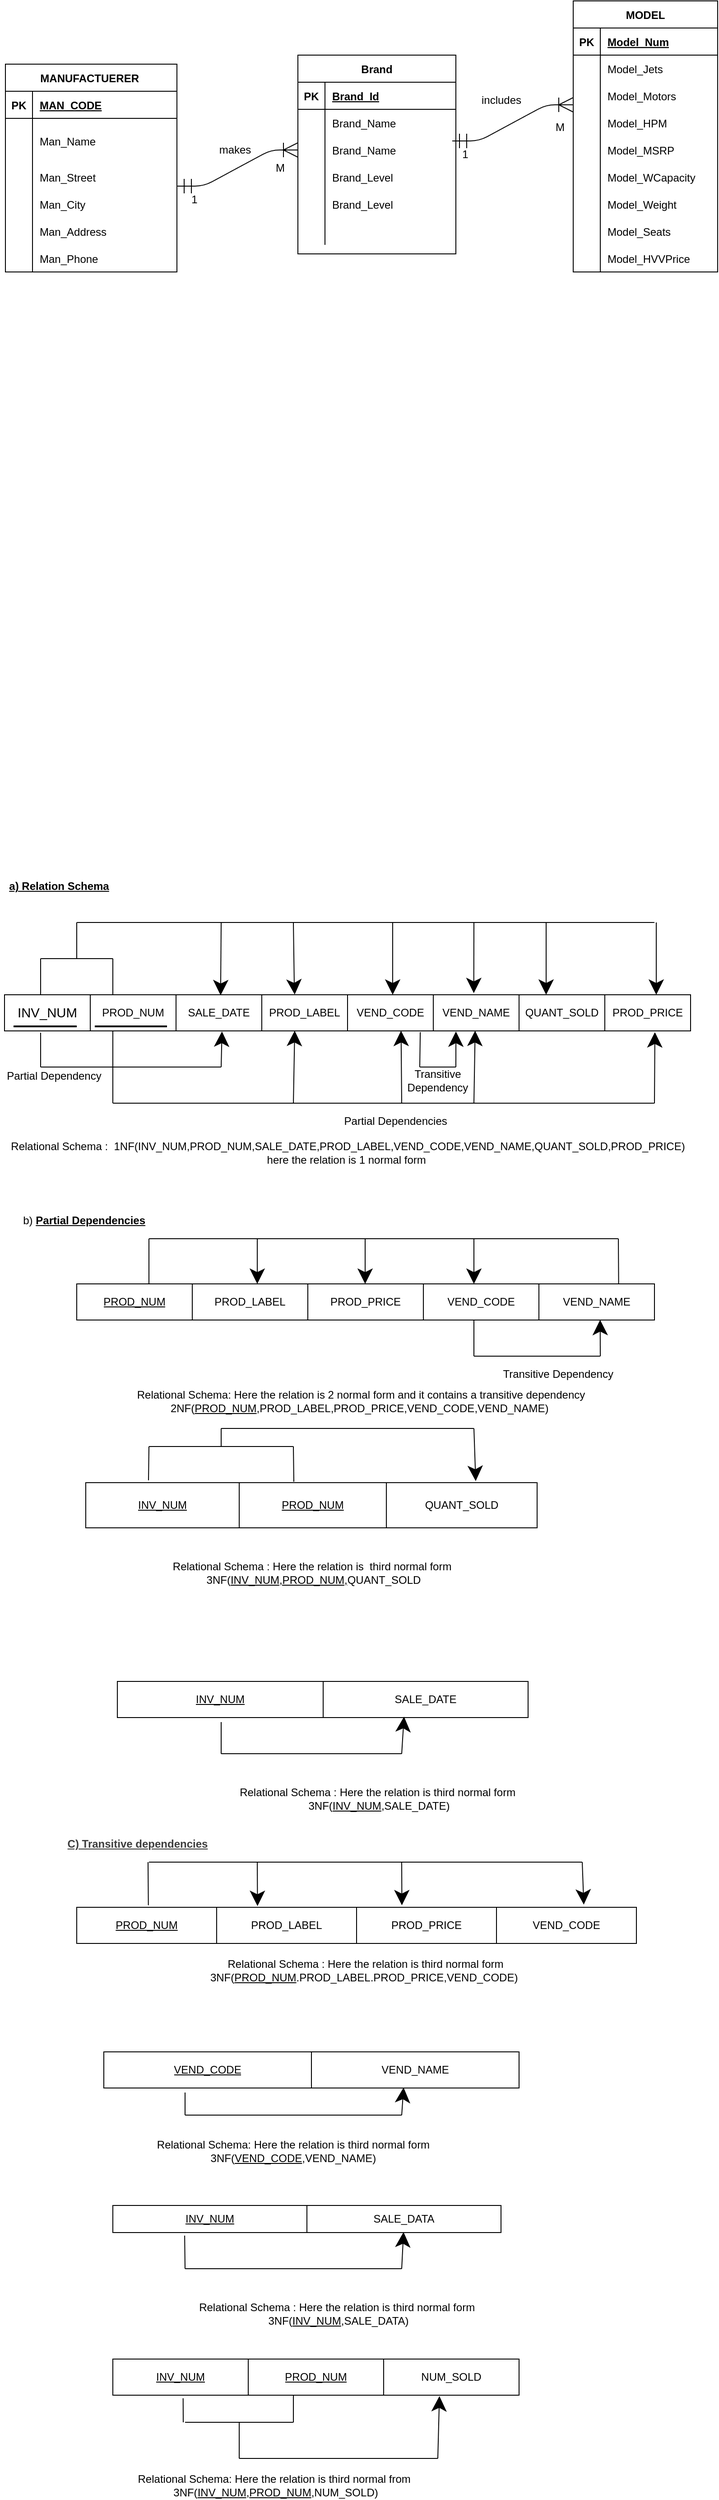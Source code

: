 <mxfile version="15.3.3" type="github">
  <diagram id="FUZval4oRrHoUSopZrCd" name="Page-1">
    <mxGraphModel dx="1038" dy="1679" grid="1" gridSize="10" guides="1" tooltips="1" connect="1" arrows="1" fold="1" page="1" pageScale="1" pageWidth="850" pageHeight="1100" math="0" shadow="0">
      <root>
        <mxCell id="0" />
        <mxCell id="1" parent="0" />
        <mxCell id="8adZ0TC6rshZaX8xfzQ8-17" value="" style="shape=table;startSize=0;container=1;collapsible=0;childLayout=tableLayout;hachureGap=4;pointerEvents=0;" vertex="1" parent="1">
          <mxGeometry x="40" y="80" width="760" height="40" as="geometry" />
        </mxCell>
        <mxCell id="8adZ0TC6rshZaX8xfzQ8-18" value="" style="shape=partialRectangle;collapsible=0;dropTarget=0;pointerEvents=0;fillColor=none;top=0;left=0;bottom=0;right=0;points=[[0,0.5],[1,0.5]];portConstraint=eastwest;hachureGap=4;" vertex="1" parent="8adZ0TC6rshZaX8xfzQ8-17">
          <mxGeometry width="760" height="40" as="geometry" />
        </mxCell>
        <mxCell id="8adZ0TC6rshZaX8xfzQ8-19" value="&lt;span style=&quot;font-size: 11.0pt ; line-height: 107% ; font-family: &amp;#34;calibri&amp;#34; , sans-serif&quot;&gt;INV_NUM&lt;/span&gt;" style="shape=partialRectangle;html=1;whiteSpace=wrap;connectable=0;overflow=hidden;fillColor=none;top=0;left=0;bottom=0;right=0;pointerEvents=1;hachureGap=4;" vertex="1" parent="8adZ0TC6rshZaX8xfzQ8-18">
          <mxGeometry width="95" height="40" as="geometry">
            <mxRectangle width="95" height="40" as="alternateBounds" />
          </mxGeometry>
        </mxCell>
        <mxCell id="8adZ0TC6rshZaX8xfzQ8-20" value="PROD_NUM" style="shape=partialRectangle;html=1;whiteSpace=wrap;connectable=0;overflow=hidden;fillColor=none;top=0;left=0;bottom=0;right=0;pointerEvents=1;hachureGap=4;" vertex="1" parent="8adZ0TC6rshZaX8xfzQ8-18">
          <mxGeometry x="95" width="95" height="40" as="geometry">
            <mxRectangle width="95" height="40" as="alternateBounds" />
          </mxGeometry>
        </mxCell>
        <mxCell id="8adZ0TC6rshZaX8xfzQ8-21" value="SALE_DATE" style="shape=partialRectangle;html=1;whiteSpace=wrap;connectable=0;overflow=hidden;fillColor=none;top=0;left=0;bottom=0;right=0;pointerEvents=1;hachureGap=4;" vertex="1" parent="8adZ0TC6rshZaX8xfzQ8-18">
          <mxGeometry x="190" width="95" height="40" as="geometry">
            <mxRectangle width="95" height="40" as="alternateBounds" />
          </mxGeometry>
        </mxCell>
        <mxCell id="8adZ0TC6rshZaX8xfzQ8-22" value="PROD_LABEL" style="shape=partialRectangle;html=1;whiteSpace=wrap;connectable=0;overflow=hidden;fillColor=none;top=0;left=0;bottom=0;right=0;pointerEvents=1;hachureGap=4;" vertex="1" parent="8adZ0TC6rshZaX8xfzQ8-18">
          <mxGeometry x="285" width="95" height="40" as="geometry">
            <mxRectangle width="95" height="40" as="alternateBounds" />
          </mxGeometry>
        </mxCell>
        <mxCell id="8adZ0TC6rshZaX8xfzQ8-23" value="VEND_CODE" style="shape=partialRectangle;html=1;whiteSpace=wrap;connectable=0;overflow=hidden;fillColor=none;top=0;left=0;bottom=0;right=0;pointerEvents=1;hachureGap=4;" vertex="1" parent="8adZ0TC6rshZaX8xfzQ8-18">
          <mxGeometry x="380" width="95" height="40" as="geometry">
            <mxRectangle width="95" height="40" as="alternateBounds" />
          </mxGeometry>
        </mxCell>
        <mxCell id="8adZ0TC6rshZaX8xfzQ8-24" value="VEND_NAME" style="shape=partialRectangle;html=1;whiteSpace=wrap;connectable=0;overflow=hidden;fillColor=none;top=0;left=0;bottom=0;right=0;pointerEvents=1;hachureGap=4;" vertex="1" parent="8adZ0TC6rshZaX8xfzQ8-18">
          <mxGeometry x="475" width="95" height="40" as="geometry">
            <mxRectangle width="95" height="40" as="alternateBounds" />
          </mxGeometry>
        </mxCell>
        <mxCell id="8adZ0TC6rshZaX8xfzQ8-25" value="QUANT_SOLD" style="shape=partialRectangle;html=1;whiteSpace=wrap;connectable=0;overflow=hidden;fillColor=none;top=0;left=0;bottom=0;right=0;pointerEvents=1;hachureGap=4;" vertex="1" parent="8adZ0TC6rshZaX8xfzQ8-18">
          <mxGeometry x="570" width="95" height="40" as="geometry">
            <mxRectangle width="95" height="40" as="alternateBounds" />
          </mxGeometry>
        </mxCell>
        <mxCell id="8adZ0TC6rshZaX8xfzQ8-26" value="PROD_PRICE" style="shape=partialRectangle;html=1;whiteSpace=wrap;connectable=0;overflow=hidden;fillColor=none;top=0;left=0;bottom=0;right=0;pointerEvents=1;hachureGap=4;" vertex="1" parent="8adZ0TC6rshZaX8xfzQ8-18">
          <mxGeometry x="665" width="95" height="40" as="geometry">
            <mxRectangle width="95" height="40" as="alternateBounds" />
          </mxGeometry>
        </mxCell>
        <mxCell id="8adZ0TC6rshZaX8xfzQ8-32" value="" style="endArrow=none;html=1;startSize=14;endSize=14;sourcePerimeterSpacing=8;targetPerimeterSpacing=8;" edge="1" parent="1">
          <mxGeometry width="50" height="50" relative="1" as="geometry">
            <mxPoint x="80" y="160" as="sourcePoint" />
            <mxPoint x="80" y="122" as="targetPoint" />
          </mxGeometry>
        </mxCell>
        <mxCell id="8adZ0TC6rshZaX8xfzQ8-33" value="" style="endArrow=none;html=1;startSize=14;endSize=14;sourcePerimeterSpacing=8;targetPerimeterSpacing=8;" edge="1" parent="1">
          <mxGeometry width="50" height="50" relative="1" as="geometry">
            <mxPoint x="80" y="80" as="sourcePoint" />
            <mxPoint x="80" y="40" as="targetPoint" />
          </mxGeometry>
        </mxCell>
        <mxCell id="8adZ0TC6rshZaX8xfzQ8-34" value="" style="endArrow=none;html=1;startSize=14;endSize=14;sourcePerimeterSpacing=8;targetPerimeterSpacing=8;" edge="1" parent="1">
          <mxGeometry width="50" height="50" relative="1" as="geometry">
            <mxPoint x="80" y="40" as="sourcePoint" />
            <mxPoint x="160" y="40" as="targetPoint" />
          </mxGeometry>
        </mxCell>
        <mxCell id="8adZ0TC6rshZaX8xfzQ8-35" value="" style="endArrow=none;html=1;startSize=14;endSize=14;sourcePerimeterSpacing=8;targetPerimeterSpacing=8;" edge="1" parent="1">
          <mxGeometry width="50" height="50" relative="1" as="geometry">
            <mxPoint x="160" y="80" as="sourcePoint" />
            <mxPoint x="160" y="40" as="targetPoint" />
          </mxGeometry>
        </mxCell>
        <mxCell id="8adZ0TC6rshZaX8xfzQ8-37" value="" style="endArrow=none;html=1;startSize=14;endSize=14;sourcePerimeterSpacing=8;targetPerimeterSpacing=8;" edge="1" parent="1">
          <mxGeometry width="50" height="50" relative="1" as="geometry">
            <mxPoint x="120" y="40" as="sourcePoint" />
            <mxPoint x="120" as="targetPoint" />
          </mxGeometry>
        </mxCell>
        <mxCell id="8adZ0TC6rshZaX8xfzQ8-38" value="" style="endArrow=none;html=1;startSize=14;endSize=14;sourcePerimeterSpacing=8;targetPerimeterSpacing=8;" edge="1" parent="1">
          <mxGeometry width="50" height="50" relative="1" as="geometry">
            <mxPoint x="120" as="sourcePoint" />
            <mxPoint x="760" as="targetPoint" />
          </mxGeometry>
        </mxCell>
        <mxCell id="8adZ0TC6rshZaX8xfzQ8-39" value="" style="endArrow=classic;html=1;startSize=14;endSize=14;sourcePerimeterSpacing=8;targetPerimeterSpacing=8;" edge="1" parent="1">
          <mxGeometry width="50" height="50" relative="1" as="geometry">
            <mxPoint x="762" as="sourcePoint" />
            <mxPoint x="762" y="80" as="targetPoint" />
          </mxGeometry>
        </mxCell>
        <mxCell id="8adZ0TC6rshZaX8xfzQ8-40" value="" style="endArrow=none;html=1;startSize=14;endSize=14;sourcePerimeterSpacing=8;targetPerimeterSpacing=8;" edge="1" parent="1">
          <mxGeometry width="50" height="50" relative="1" as="geometry">
            <mxPoint x="80" y="160" as="sourcePoint" />
            <mxPoint x="280" y="160" as="targetPoint" />
          </mxGeometry>
        </mxCell>
        <mxCell id="8adZ0TC6rshZaX8xfzQ8-41" value="" style="endArrow=classic;html=1;startSize=14;endSize=14;sourcePerimeterSpacing=8;targetPerimeterSpacing=8;entryX=0.317;entryY=1.015;entryDx=0;entryDy=0;entryPerimeter=0;" edge="1" parent="1" target="8adZ0TC6rshZaX8xfzQ8-18">
          <mxGeometry width="50" height="50" relative="1" as="geometry">
            <mxPoint x="280" y="160" as="sourcePoint" />
            <mxPoint x="330" y="110" as="targetPoint" />
          </mxGeometry>
        </mxCell>
        <mxCell id="8adZ0TC6rshZaX8xfzQ8-42" value="" style="endArrow=none;html=1;startSize=14;endSize=14;sourcePerimeterSpacing=8;targetPerimeterSpacing=8;" edge="1" parent="1">
          <mxGeometry width="50" height="50" relative="1" as="geometry">
            <mxPoint x="160" y="200" as="sourcePoint" />
            <mxPoint x="160" y="120" as="targetPoint" />
          </mxGeometry>
        </mxCell>
        <mxCell id="8adZ0TC6rshZaX8xfzQ8-43" value="" style="endArrow=none;html=1;startSize=14;endSize=14;sourcePerimeterSpacing=8;targetPerimeterSpacing=8;" edge="1" parent="1">
          <mxGeometry width="50" height="50" relative="1" as="geometry">
            <mxPoint x="160" y="200" as="sourcePoint" />
            <mxPoint x="760" y="200" as="targetPoint" />
          </mxGeometry>
        </mxCell>
        <mxCell id="8adZ0TC6rshZaX8xfzQ8-44" value="" style="endArrow=classic;html=1;startSize=14;endSize=14;sourcePerimeterSpacing=8;targetPerimeterSpacing=8;entryX=0.423;entryY=0.995;entryDx=0;entryDy=0;entryPerimeter=0;" edge="1" parent="1" target="8adZ0TC6rshZaX8xfzQ8-18">
          <mxGeometry width="50" height="50" relative="1" as="geometry">
            <mxPoint x="360" y="200" as="sourcePoint" />
            <mxPoint x="440" y="150" as="targetPoint" />
          </mxGeometry>
        </mxCell>
        <mxCell id="8adZ0TC6rshZaX8xfzQ8-45" value="" style="endArrow=classic;html=1;startSize=14;endSize=14;sourcePerimeterSpacing=8;targetPerimeterSpacing=8;entryX=0.578;entryY=0.995;entryDx=0;entryDy=0;entryPerimeter=0;" edge="1" parent="1" target="8adZ0TC6rshZaX8xfzQ8-18">
          <mxGeometry width="50" height="50" relative="1" as="geometry">
            <mxPoint x="480" y="200" as="sourcePoint" />
            <mxPoint x="440" y="150" as="targetPoint" />
          </mxGeometry>
        </mxCell>
        <mxCell id="8adZ0TC6rshZaX8xfzQ8-46" value="" style="endArrow=classic;html=1;startSize=14;endSize=14;sourcePerimeterSpacing=8;targetPerimeterSpacing=8;entryX=0.686;entryY=0.995;entryDx=0;entryDy=0;entryPerimeter=0;" edge="1" parent="1" target="8adZ0TC6rshZaX8xfzQ8-18">
          <mxGeometry width="50" height="50" relative="1" as="geometry">
            <mxPoint x="560" y="200" as="sourcePoint" />
            <mxPoint x="440" y="150" as="targetPoint" />
          </mxGeometry>
        </mxCell>
        <mxCell id="8adZ0TC6rshZaX8xfzQ8-47" value="" style="endArrow=classic;html=1;startSize=14;endSize=14;sourcePerimeterSpacing=8;targetPerimeterSpacing=8;entryX=0.948;entryY=1.035;entryDx=0;entryDy=0;entryPerimeter=0;" edge="1" parent="1" target="8adZ0TC6rshZaX8xfzQ8-18">
          <mxGeometry width="50" height="50" relative="1" as="geometry">
            <mxPoint x="760" y="200" as="sourcePoint" />
            <mxPoint x="810" y="150" as="targetPoint" />
          </mxGeometry>
        </mxCell>
        <mxCell id="8adZ0TC6rshZaX8xfzQ8-48" value="" style="endArrow=none;html=1;startSize=14;endSize=14;sourcePerimeterSpacing=8;targetPerimeterSpacing=8;entryX=0.606;entryY=1.035;entryDx=0;entryDy=0;entryPerimeter=0;" edge="1" parent="1" target="8adZ0TC6rshZaX8xfzQ8-18">
          <mxGeometry width="50" height="50" relative="1" as="geometry">
            <mxPoint x="500" y="160" as="sourcePoint" />
            <mxPoint x="550" y="110" as="targetPoint" />
          </mxGeometry>
        </mxCell>
        <mxCell id="8adZ0TC6rshZaX8xfzQ8-49" value="" style="endArrow=none;html=1;startSize=14;endSize=14;sourcePerimeterSpacing=8;targetPerimeterSpacing=8;" edge="1" parent="1">
          <mxGeometry width="50" height="50" relative="1" as="geometry">
            <mxPoint x="500" y="160" as="sourcePoint" />
            <mxPoint x="540" y="160" as="targetPoint" />
          </mxGeometry>
        </mxCell>
        <mxCell id="8adZ0TC6rshZaX8xfzQ8-50" value="" style="endArrow=classic;html=1;startSize=14;endSize=14;sourcePerimeterSpacing=8;targetPerimeterSpacing=8;entryX=0.658;entryY=1.015;entryDx=0;entryDy=0;entryPerimeter=0;" edge="1" parent="1" target="8adZ0TC6rshZaX8xfzQ8-18">
          <mxGeometry width="50" height="50" relative="1" as="geometry">
            <mxPoint x="540" y="160" as="sourcePoint" />
            <mxPoint x="590" y="110" as="targetPoint" />
          </mxGeometry>
        </mxCell>
        <mxCell id="8adZ0TC6rshZaX8xfzQ8-51" value="" style="endArrow=classic;html=1;startSize=14;endSize=14;sourcePerimeterSpacing=8;targetPerimeterSpacing=8;entryX=0.315;entryY=0.015;entryDx=0;entryDy=0;entryPerimeter=0;" edge="1" parent="1" target="8adZ0TC6rshZaX8xfzQ8-18">
          <mxGeometry width="50" height="50" relative="1" as="geometry">
            <mxPoint x="280" as="sourcePoint" />
            <mxPoint x="330" y="-50" as="targetPoint" />
          </mxGeometry>
        </mxCell>
        <mxCell id="8adZ0TC6rshZaX8xfzQ8-52" value="" style="endArrow=classic;html=1;startSize=14;endSize=14;sourcePerimeterSpacing=8;targetPerimeterSpacing=8;entryX=0.423;entryY=-0.005;entryDx=0;entryDy=0;entryPerimeter=0;" edge="1" parent="1" target="8adZ0TC6rshZaX8xfzQ8-18">
          <mxGeometry width="50" height="50" relative="1" as="geometry">
            <mxPoint x="360" as="sourcePoint" />
            <mxPoint x="410" y="-50" as="targetPoint" />
            <Array as="points">
              <mxPoint x="361" y="70" />
            </Array>
          </mxGeometry>
        </mxCell>
        <mxCell id="8adZ0TC6rshZaX8xfzQ8-54" value="" style="endArrow=classic;html=1;startSize=14;endSize=14;sourcePerimeterSpacing=8;targetPerimeterSpacing=8;" edge="1" parent="1">
          <mxGeometry width="50" height="50" relative="1" as="geometry">
            <mxPoint x="470" as="sourcePoint" />
            <mxPoint x="470" y="80" as="targetPoint" />
          </mxGeometry>
        </mxCell>
        <mxCell id="8adZ0TC6rshZaX8xfzQ8-55" value="" style="endArrow=classic;html=1;startSize=14;endSize=14;sourcePerimeterSpacing=8;targetPerimeterSpacing=8;entryX=0.684;entryY=-0.045;entryDx=0;entryDy=0;entryPerimeter=0;" edge="1" parent="1" target="8adZ0TC6rshZaX8xfzQ8-18">
          <mxGeometry width="50" height="50" relative="1" as="geometry">
            <mxPoint x="560" as="sourcePoint" />
            <mxPoint x="610" y="-50" as="targetPoint" />
          </mxGeometry>
        </mxCell>
        <mxCell id="8adZ0TC6rshZaX8xfzQ8-56" value="" style="endArrow=classic;html=1;startSize=14;endSize=14;sourcePerimeterSpacing=8;targetPerimeterSpacing=8;" edge="1" parent="1">
          <mxGeometry width="50" height="50" relative="1" as="geometry">
            <mxPoint x="640" as="sourcePoint" />
            <mxPoint x="640" y="80" as="targetPoint" />
          </mxGeometry>
        </mxCell>
        <mxCell id="8adZ0TC6rshZaX8xfzQ8-57" value="Partial Dependency" style="text;html=1;strokeColor=none;fillColor=none;align=center;verticalAlign=middle;whiteSpace=wrap;rounded=0;hachureGap=4;pointerEvents=0;" vertex="1" parent="1">
          <mxGeometry x="40" y="160" width="110" height="20" as="geometry" />
        </mxCell>
        <mxCell id="8adZ0TC6rshZaX8xfzQ8-58" value="Partial Dependencies&amp;nbsp;" style="text;html=1;strokeColor=none;fillColor=none;align=center;verticalAlign=middle;whiteSpace=wrap;rounded=0;hachureGap=4;pointerEvents=0;" vertex="1" parent="1">
          <mxGeometry x="360" y="210" width="230" height="20" as="geometry" />
        </mxCell>
        <mxCell id="8adZ0TC6rshZaX8xfzQ8-59" value="Transitive Dependency" style="text;html=1;strokeColor=none;fillColor=none;align=center;verticalAlign=middle;whiteSpace=wrap;rounded=0;hachureGap=4;pointerEvents=0;" vertex="1" parent="1">
          <mxGeometry x="470" y="170" width="100" height="10" as="geometry" />
        </mxCell>
        <mxCell id="8adZ0TC6rshZaX8xfzQ8-60" value="Relational Schema :&amp;nbsp; 1NF(INV_NUM,PROD_NUM,SALE_DATE,PROD_LABEL,VEND_CODE,VEND_NAME,QUANT_SOLD,PROD_PRICE)&lt;br&gt;here the relation is 1 normal form&amp;nbsp;" style="text;html=1;strokeColor=none;fillColor=none;align=center;verticalAlign=middle;whiteSpace=wrap;rounded=0;hachureGap=4;pointerEvents=0;" vertex="1" parent="1">
          <mxGeometry x="41" y="240" width="759" height="30" as="geometry" />
        </mxCell>
        <mxCell id="8adZ0TC6rshZaX8xfzQ8-62" value="" style="line;strokeWidth=2;html=1;hachureGap=4;pointerEvents=0;" vertex="1" parent="1">
          <mxGeometry x="50" y="110" width="70" height="10" as="geometry" />
        </mxCell>
        <mxCell id="8adZ0TC6rshZaX8xfzQ8-64" value="" style="line;strokeWidth=2;html=1;hachureGap=4;pointerEvents=0;" vertex="1" parent="1">
          <mxGeometry x="140" y="110" width="80" height="10" as="geometry" />
        </mxCell>
        <mxCell id="8adZ0TC6rshZaX8xfzQ8-66" value="&lt;u&gt;&lt;b&gt;a) Relation Schema&lt;/b&gt;&lt;/u&gt;" style="text;html=1;align=center;verticalAlign=middle;resizable=0;points=[];autosize=1;strokeColor=none;fillColor=none;" vertex="1" parent="1">
          <mxGeometry x="35" y="-50" width="130" height="20" as="geometry" />
        </mxCell>
        <mxCell id="8adZ0TC6rshZaX8xfzQ8-69" value="b) &lt;u&gt;&lt;b&gt;Partial Dependencies&lt;/b&gt;&lt;/u&gt;&amp;nbsp;" style="text;html=1;strokeColor=none;fillColor=none;align=center;verticalAlign=middle;whiteSpace=wrap;rounded=0;hachureGap=4;pointerEvents=0;" vertex="1" parent="1">
          <mxGeometry x="50" y="320" width="160" height="20" as="geometry" />
        </mxCell>
        <mxCell id="8adZ0TC6rshZaX8xfzQ8-70" value="" style="shape=table;startSize=0;container=1;collapsible=0;childLayout=tableLayout;hachureGap=4;pointerEvents=0;" vertex="1" parent="1">
          <mxGeometry x="120" y="400" width="640" height="40" as="geometry" />
        </mxCell>
        <mxCell id="8adZ0TC6rshZaX8xfzQ8-71" value="" style="shape=partialRectangle;collapsible=0;dropTarget=0;pointerEvents=0;fillColor=none;top=0;left=0;bottom=0;right=0;points=[[0,0.5],[1,0.5]];portConstraint=eastwest;hachureGap=4;" vertex="1" parent="8adZ0TC6rshZaX8xfzQ8-70">
          <mxGeometry width="640" height="40" as="geometry" />
        </mxCell>
        <mxCell id="8adZ0TC6rshZaX8xfzQ8-72" value="&lt;u&gt;PROD_NUM&lt;/u&gt;" style="shape=partialRectangle;html=1;whiteSpace=wrap;connectable=0;overflow=hidden;fillColor=none;top=0;left=0;bottom=0;right=0;pointerEvents=1;hachureGap=4;" vertex="1" parent="8adZ0TC6rshZaX8xfzQ8-71">
          <mxGeometry width="128" height="40" as="geometry">
            <mxRectangle width="128" height="40" as="alternateBounds" />
          </mxGeometry>
        </mxCell>
        <mxCell id="8adZ0TC6rshZaX8xfzQ8-73" value="PROD_LABEL" style="shape=partialRectangle;html=1;whiteSpace=wrap;connectable=0;overflow=hidden;fillColor=none;top=0;left=0;bottom=0;right=0;pointerEvents=1;hachureGap=4;" vertex="1" parent="8adZ0TC6rshZaX8xfzQ8-71">
          <mxGeometry x="128" width="128" height="40" as="geometry">
            <mxRectangle width="128" height="40" as="alternateBounds" />
          </mxGeometry>
        </mxCell>
        <mxCell id="8adZ0TC6rshZaX8xfzQ8-74" value="PROD_PRICE" style="shape=partialRectangle;html=1;whiteSpace=wrap;connectable=0;overflow=hidden;fillColor=none;top=0;left=0;bottom=0;right=0;pointerEvents=1;hachureGap=4;" vertex="1" parent="8adZ0TC6rshZaX8xfzQ8-71">
          <mxGeometry x="256" width="128" height="40" as="geometry">
            <mxRectangle width="128" height="40" as="alternateBounds" />
          </mxGeometry>
        </mxCell>
        <mxCell id="8adZ0TC6rshZaX8xfzQ8-75" value="VEND_CODE" style="shape=partialRectangle;html=1;whiteSpace=wrap;connectable=0;overflow=hidden;fillColor=none;top=0;left=0;bottom=0;right=0;pointerEvents=1;hachureGap=4;" vertex="1" parent="8adZ0TC6rshZaX8xfzQ8-71">
          <mxGeometry x="384" width="128" height="40" as="geometry">
            <mxRectangle width="128" height="40" as="alternateBounds" />
          </mxGeometry>
        </mxCell>
        <mxCell id="8adZ0TC6rshZaX8xfzQ8-76" value="VEND_NAME" style="shape=partialRectangle;html=1;whiteSpace=wrap;connectable=0;overflow=hidden;fillColor=none;top=0;left=0;bottom=0;right=0;pointerEvents=1;hachureGap=4;" vertex="1" parent="8adZ0TC6rshZaX8xfzQ8-71">
          <mxGeometry x="512" width="128" height="40" as="geometry">
            <mxRectangle width="128" height="40" as="alternateBounds" />
          </mxGeometry>
        </mxCell>
        <mxCell id="8adZ0TC6rshZaX8xfzQ8-77" value="" style="endArrow=none;html=1;startSize=14;endSize=14;sourcePerimeterSpacing=8;targetPerimeterSpacing=8;" edge="1" parent="1">
          <mxGeometry width="50" height="50" relative="1" as="geometry">
            <mxPoint x="560" y="440" as="sourcePoint" />
            <mxPoint x="560" y="480" as="targetPoint" />
          </mxGeometry>
        </mxCell>
        <mxCell id="8adZ0TC6rshZaX8xfzQ8-78" value="" style="endArrow=none;html=1;startSize=14;endSize=14;sourcePerimeterSpacing=8;targetPerimeterSpacing=8;" edge="1" parent="1">
          <mxGeometry width="50" height="50" relative="1" as="geometry">
            <mxPoint x="560" y="480" as="sourcePoint" />
            <mxPoint x="700" y="480" as="targetPoint" />
          </mxGeometry>
        </mxCell>
        <mxCell id="8adZ0TC6rshZaX8xfzQ8-79" value="" style="endArrow=classic;html=1;startSize=14;endSize=14;sourcePerimeterSpacing=8;targetPerimeterSpacing=8;entryX=0.906;entryY=0.995;entryDx=0;entryDy=0;entryPerimeter=0;" edge="1" parent="1" target="8adZ0TC6rshZaX8xfzQ8-71">
          <mxGeometry width="50" height="50" relative="1" as="geometry">
            <mxPoint x="700" y="480" as="sourcePoint" />
            <mxPoint x="750" y="430" as="targetPoint" />
          </mxGeometry>
        </mxCell>
        <mxCell id="8adZ0TC6rshZaX8xfzQ8-80" value="" style="endArrow=none;html=1;startSize=14;endSize=14;sourcePerimeterSpacing=8;targetPerimeterSpacing=8;" edge="1" parent="1">
          <mxGeometry width="50" height="50" relative="1" as="geometry">
            <mxPoint x="200" y="400" as="sourcePoint" />
            <mxPoint x="200" y="350" as="targetPoint" />
          </mxGeometry>
        </mxCell>
        <mxCell id="8adZ0TC6rshZaX8xfzQ8-81" value="" style="endArrow=none;html=1;startSize=14;endSize=14;sourcePerimeterSpacing=8;targetPerimeterSpacing=8;" edge="1" parent="1">
          <mxGeometry width="50" height="50" relative="1" as="geometry">
            <mxPoint x="200" y="350" as="sourcePoint" />
            <mxPoint x="720" y="350" as="targetPoint" />
          </mxGeometry>
        </mxCell>
        <mxCell id="8adZ0TC6rshZaX8xfzQ8-82" value="" style="endArrow=none;html=1;startSize=14;endSize=14;sourcePerimeterSpacing=8;targetPerimeterSpacing=8;entryX=0.938;entryY=-0.005;entryDx=0;entryDy=0;entryPerimeter=0;" edge="1" parent="1" target="8adZ0TC6rshZaX8xfzQ8-71">
          <mxGeometry width="50" height="50" relative="1" as="geometry">
            <mxPoint x="720" y="350" as="sourcePoint" />
            <mxPoint x="770" y="300" as="targetPoint" />
          </mxGeometry>
        </mxCell>
        <mxCell id="8adZ0TC6rshZaX8xfzQ8-83" value="" style="endArrow=classic;html=1;startSize=14;endSize=14;sourcePerimeterSpacing=8;targetPerimeterSpacing=8;" edge="1" parent="1">
          <mxGeometry width="50" height="50" relative="1" as="geometry">
            <mxPoint x="320" y="350" as="sourcePoint" />
            <mxPoint x="320" y="400" as="targetPoint" />
          </mxGeometry>
        </mxCell>
        <mxCell id="8adZ0TC6rshZaX8xfzQ8-84" value="" style="endArrow=classic;html=1;startSize=14;endSize=14;sourcePerimeterSpacing=8;targetPerimeterSpacing=8;" edge="1" parent="1">
          <mxGeometry width="50" height="50" relative="1" as="geometry">
            <mxPoint x="439.5" y="350" as="sourcePoint" />
            <mxPoint x="439.5" y="400" as="targetPoint" />
          </mxGeometry>
        </mxCell>
        <mxCell id="8adZ0TC6rshZaX8xfzQ8-85" value="" style="endArrow=classic;html=1;startSize=14;endSize=14;sourcePerimeterSpacing=8;targetPerimeterSpacing=8;" edge="1" parent="1">
          <mxGeometry width="50" height="50" relative="1" as="geometry">
            <mxPoint x="560" y="350" as="sourcePoint" />
            <mxPoint x="560" y="400" as="targetPoint" />
          </mxGeometry>
        </mxCell>
        <mxCell id="8adZ0TC6rshZaX8xfzQ8-86" value="Transitive Dependency&amp;nbsp;" style="text;html=1;strokeColor=none;fillColor=none;align=center;verticalAlign=middle;whiteSpace=wrap;rounded=0;hachureGap=4;pointerEvents=0;" vertex="1" parent="1">
          <mxGeometry x="590" y="490" width="130" height="20" as="geometry" />
        </mxCell>
        <mxCell id="8adZ0TC6rshZaX8xfzQ8-87" value="Relational Schema: Here the relation is 2 normal form and it contains a transitive dependency&lt;br&gt;2NF(&lt;u&gt;PROD_NUM&lt;/u&gt;,PROD_LABEL,PROD_PRICE,VEND_CODE,VEND_NAME)&amp;nbsp;" style="text;html=1;strokeColor=none;fillColor=none;align=center;verticalAlign=middle;whiteSpace=wrap;rounded=0;hachureGap=4;pointerEvents=0;" vertex="1" parent="1">
          <mxGeometry x="100" y="510" width="670" height="40" as="geometry" />
        </mxCell>
        <mxCell id="8adZ0TC6rshZaX8xfzQ8-88" value="" style="shape=table;startSize=0;container=1;collapsible=0;childLayout=tableLayout;hachureGap=4;pointerEvents=0;" vertex="1" parent="1">
          <mxGeometry x="130" y="620" width="500" height="50" as="geometry" />
        </mxCell>
        <mxCell id="8adZ0TC6rshZaX8xfzQ8-89" value="" style="shape=partialRectangle;collapsible=0;dropTarget=0;pointerEvents=0;fillColor=none;top=0;left=0;bottom=0;right=0;points=[[0,0.5],[1,0.5]];portConstraint=eastwest;hachureGap=4;" vertex="1" parent="8adZ0TC6rshZaX8xfzQ8-88">
          <mxGeometry width="500" height="50" as="geometry" />
        </mxCell>
        <mxCell id="8adZ0TC6rshZaX8xfzQ8-90" value="&lt;u&gt;INV_NUM&lt;/u&gt;" style="shape=partialRectangle;html=1;whiteSpace=wrap;connectable=0;overflow=hidden;fillColor=none;top=0;left=0;bottom=0;right=0;pointerEvents=1;hachureGap=4;" vertex="1" parent="8adZ0TC6rshZaX8xfzQ8-89">
          <mxGeometry width="170" height="50" as="geometry">
            <mxRectangle width="170" height="50" as="alternateBounds" />
          </mxGeometry>
        </mxCell>
        <mxCell id="8adZ0TC6rshZaX8xfzQ8-91" value="&lt;u&gt;PROD_NUM&lt;/u&gt;" style="shape=partialRectangle;html=1;whiteSpace=wrap;connectable=0;overflow=hidden;fillColor=none;top=0;left=0;bottom=0;right=0;pointerEvents=1;hachureGap=4;" vertex="1" parent="8adZ0TC6rshZaX8xfzQ8-89">
          <mxGeometry x="170" width="163" height="50" as="geometry">
            <mxRectangle width="163" height="50" as="alternateBounds" />
          </mxGeometry>
        </mxCell>
        <mxCell id="8adZ0TC6rshZaX8xfzQ8-92" value="QUANT_SOLD" style="shape=partialRectangle;html=1;whiteSpace=wrap;connectable=0;overflow=hidden;fillColor=none;top=0;left=0;bottom=0;right=0;pointerEvents=1;hachureGap=4;" vertex="1" parent="8adZ0TC6rshZaX8xfzQ8-89">
          <mxGeometry x="333" width="167" height="50" as="geometry">
            <mxRectangle width="167" height="50" as="alternateBounds" />
          </mxGeometry>
        </mxCell>
        <mxCell id="8adZ0TC6rshZaX8xfzQ8-93" value="" style="endArrow=none;html=1;startSize=14;endSize=14;sourcePerimeterSpacing=8;targetPerimeterSpacing=8;exitX=0.139;exitY=-0.052;exitDx=0;exitDy=0;exitPerimeter=0;" edge="1" parent="1" source="8adZ0TC6rshZaX8xfzQ8-89">
          <mxGeometry width="50" height="50" relative="1" as="geometry">
            <mxPoint x="330" y="710" as="sourcePoint" />
            <mxPoint x="200" y="580" as="targetPoint" />
          </mxGeometry>
        </mxCell>
        <mxCell id="8adZ0TC6rshZaX8xfzQ8-94" value="" style="endArrow=none;html=1;startSize=14;endSize=14;sourcePerimeterSpacing=8;targetPerimeterSpacing=8;" edge="1" parent="1">
          <mxGeometry width="50" height="50" relative="1" as="geometry">
            <mxPoint x="200" y="580" as="sourcePoint" />
            <mxPoint x="360" y="580" as="targetPoint" />
          </mxGeometry>
        </mxCell>
        <mxCell id="8adZ0TC6rshZaX8xfzQ8-95" value="" style="endArrow=none;html=1;startSize=14;endSize=14;sourcePerimeterSpacing=8;targetPerimeterSpacing=8;entryX=0.461;entryY=-0.02;entryDx=0;entryDy=0;entryPerimeter=0;" edge="1" parent="1" target="8adZ0TC6rshZaX8xfzQ8-89">
          <mxGeometry width="50" height="50" relative="1" as="geometry">
            <mxPoint x="360" y="580" as="sourcePoint" />
            <mxPoint x="380" y="660" as="targetPoint" />
          </mxGeometry>
        </mxCell>
        <mxCell id="8adZ0TC6rshZaX8xfzQ8-96" value="" style="endArrow=none;html=1;startSize=14;endSize=14;sourcePerimeterSpacing=8;targetPerimeterSpacing=8;" edge="1" parent="1">
          <mxGeometry width="50" height="50" relative="1" as="geometry">
            <mxPoint x="280" y="580" as="sourcePoint" />
            <mxPoint x="280" y="560" as="targetPoint" />
          </mxGeometry>
        </mxCell>
        <mxCell id="8adZ0TC6rshZaX8xfzQ8-97" value="" style="endArrow=none;html=1;startSize=14;endSize=14;sourcePerimeterSpacing=8;targetPerimeterSpacing=8;" edge="1" parent="1">
          <mxGeometry width="50" height="50" relative="1" as="geometry">
            <mxPoint x="280" y="560" as="sourcePoint" />
            <mxPoint x="560" y="560" as="targetPoint" />
          </mxGeometry>
        </mxCell>
        <mxCell id="8adZ0TC6rshZaX8xfzQ8-98" value="" style="endArrow=classic;html=1;startSize=14;endSize=14;sourcePerimeterSpacing=8;targetPerimeterSpacing=8;entryX=0.864;entryY=-0.036;entryDx=0;entryDy=0;entryPerimeter=0;" edge="1" parent="1" target="8adZ0TC6rshZaX8xfzQ8-89">
          <mxGeometry width="50" height="50" relative="1" as="geometry">
            <mxPoint x="560" y="560" as="sourcePoint" />
            <mxPoint x="380" y="660" as="targetPoint" />
          </mxGeometry>
        </mxCell>
        <mxCell id="8adZ0TC6rshZaX8xfzQ8-99" value="Relational Schema : Here the relation is&amp;nbsp; third normal form&amp;nbsp;&lt;br&gt;3NF(&lt;u&gt;INV_NUM,PROD_NUM,&lt;/u&gt;QUANT_SOLD" style="text;html=1;strokeColor=none;fillColor=none;align=center;verticalAlign=middle;whiteSpace=wrap;rounded=0;hachureGap=4;pointerEvents=0;" vertex="1" parent="1">
          <mxGeometry x="125" y="700" width="515" height="40" as="geometry" />
        </mxCell>
        <mxCell id="8adZ0TC6rshZaX8xfzQ8-100" value="" style="shape=table;startSize=0;container=1;collapsible=0;childLayout=tableLayout;hachureGap=4;pointerEvents=0;" vertex="1" parent="1">
          <mxGeometry x="165" y="840" width="455" height="40" as="geometry" />
        </mxCell>
        <mxCell id="8adZ0TC6rshZaX8xfzQ8-101" value="" style="shape=partialRectangle;collapsible=0;dropTarget=0;pointerEvents=0;fillColor=none;top=0;left=0;bottom=0;right=0;points=[[0,0.5],[1,0.5]];portConstraint=eastwest;hachureGap=4;" vertex="1" parent="8adZ0TC6rshZaX8xfzQ8-100">
          <mxGeometry width="455" height="40" as="geometry" />
        </mxCell>
        <mxCell id="8adZ0TC6rshZaX8xfzQ8-102" value="&lt;u&gt;INV_NUM&lt;/u&gt;" style="shape=partialRectangle;html=1;whiteSpace=wrap;connectable=0;overflow=hidden;fillColor=none;top=0;left=0;bottom=0;right=0;pointerEvents=1;hachureGap=4;" vertex="1" parent="8adZ0TC6rshZaX8xfzQ8-101">
          <mxGeometry width="228" height="40" as="geometry">
            <mxRectangle width="228" height="40" as="alternateBounds" />
          </mxGeometry>
        </mxCell>
        <mxCell id="8adZ0TC6rshZaX8xfzQ8-103" value="SALE_DATE" style="shape=partialRectangle;html=1;whiteSpace=wrap;connectable=0;overflow=hidden;fillColor=none;top=0;left=0;bottom=0;right=0;pointerEvents=1;hachureGap=4;" vertex="1" parent="8adZ0TC6rshZaX8xfzQ8-101">
          <mxGeometry x="228" width="227" height="40" as="geometry">
            <mxRectangle width="227" height="40" as="alternateBounds" />
          </mxGeometry>
        </mxCell>
        <mxCell id="8adZ0TC6rshZaX8xfzQ8-104" value="" style="endArrow=none;html=1;startSize=14;endSize=14;sourcePerimeterSpacing=8;targetPerimeterSpacing=8;" edge="1" parent="1">
          <mxGeometry width="50" height="50" relative="1" as="geometry">
            <mxPoint x="280" y="885" as="sourcePoint" />
            <mxPoint x="280" y="920" as="targetPoint" />
          </mxGeometry>
        </mxCell>
        <mxCell id="8adZ0TC6rshZaX8xfzQ8-105" value="" style="endArrow=none;html=1;startSize=14;endSize=14;sourcePerimeterSpacing=8;targetPerimeterSpacing=8;" edge="1" parent="1">
          <mxGeometry width="50" height="50" relative="1" as="geometry">
            <mxPoint x="280" y="920" as="sourcePoint" />
            <mxPoint x="480" y="920" as="targetPoint" />
          </mxGeometry>
        </mxCell>
        <mxCell id="8adZ0TC6rshZaX8xfzQ8-106" value="" style="endArrow=classic;html=1;startSize=14;endSize=14;sourcePerimeterSpacing=8;targetPerimeterSpacing=8;entryX=0.698;entryY=0.975;entryDx=0;entryDy=0;entryPerimeter=0;" edge="1" parent="1" target="8adZ0TC6rshZaX8xfzQ8-101">
          <mxGeometry width="50" height="50" relative="1" as="geometry">
            <mxPoint x="480" y="920" as="sourcePoint" />
            <mxPoint x="380" y="740" as="targetPoint" />
          </mxGeometry>
        </mxCell>
        <mxCell id="8adZ0TC6rshZaX8xfzQ8-107" value="Relational Schema : Here the relation is third normal form&amp;nbsp;&lt;br&gt;3NF(&lt;u&gt;INV_NUM&lt;/u&gt;,SALE_DATE)" style="text;html=1;strokeColor=none;fillColor=none;align=center;verticalAlign=middle;whiteSpace=wrap;rounded=0;hachureGap=4;pointerEvents=0;" vertex="1" parent="1">
          <mxGeometry x="240" y="950" width="430" height="40" as="geometry" />
        </mxCell>
        <mxCell id="8adZ0TC6rshZaX8xfzQ8-108" value="&lt;span style=&quot;color: rgb(61 , 61 , 61) ; background-color: rgb(255 , 255 , 255)&quot;&gt;&lt;u&gt;&lt;font style=&quot;font-size: 12px&quot;&gt;&lt;b&gt;C) Transitive dependencies&lt;/b&gt;&lt;/font&gt;&lt;/u&gt;&lt;/span&gt;" style="text;html=1;strokeColor=none;fillColor=none;align=center;verticalAlign=middle;whiteSpace=wrap;rounded=0;hachureGap=4;pointerEvents=0;" vertex="1" parent="1">
          <mxGeometry x="85" y="1010" width="205" height="20" as="geometry" />
        </mxCell>
        <mxCell id="8adZ0TC6rshZaX8xfzQ8-109" value="" style="shape=table;startSize=0;container=1;collapsible=0;childLayout=tableLayout;hachureGap=4;pointerEvents=0;" vertex="1" parent="1">
          <mxGeometry x="120" y="1090" width="620" height="40" as="geometry" />
        </mxCell>
        <mxCell id="8adZ0TC6rshZaX8xfzQ8-110" value="" style="shape=partialRectangle;collapsible=0;dropTarget=0;pointerEvents=0;fillColor=none;top=0;left=0;bottom=0;right=0;points=[[0,0.5],[1,0.5]];portConstraint=eastwest;hachureGap=4;" vertex="1" parent="8adZ0TC6rshZaX8xfzQ8-109">
          <mxGeometry width="620" height="40" as="geometry" />
        </mxCell>
        <mxCell id="8adZ0TC6rshZaX8xfzQ8-111" value="&lt;u&gt;PROD_NUM&lt;/u&gt;" style="shape=partialRectangle;html=1;whiteSpace=wrap;connectable=0;overflow=hidden;fillColor=none;top=0;left=0;bottom=0;right=0;pointerEvents=1;hachureGap=4;" vertex="1" parent="8adZ0TC6rshZaX8xfzQ8-110">
          <mxGeometry width="155" height="40" as="geometry">
            <mxRectangle width="155" height="40" as="alternateBounds" />
          </mxGeometry>
        </mxCell>
        <mxCell id="8adZ0TC6rshZaX8xfzQ8-112" value="PROD_LABEL" style="shape=partialRectangle;html=1;whiteSpace=wrap;connectable=0;overflow=hidden;fillColor=none;top=0;left=0;bottom=0;right=0;pointerEvents=1;hachureGap=4;" vertex="1" parent="8adZ0TC6rshZaX8xfzQ8-110">
          <mxGeometry x="155" width="155" height="40" as="geometry">
            <mxRectangle width="155" height="40" as="alternateBounds" />
          </mxGeometry>
        </mxCell>
        <mxCell id="8adZ0TC6rshZaX8xfzQ8-113" value="PROD_PRICE" style="shape=partialRectangle;html=1;whiteSpace=wrap;connectable=0;overflow=hidden;fillColor=none;top=0;left=0;bottom=0;right=0;pointerEvents=1;hachureGap=4;" vertex="1" parent="8adZ0TC6rshZaX8xfzQ8-110">
          <mxGeometry x="310" width="155" height="40" as="geometry">
            <mxRectangle width="155" height="40" as="alternateBounds" />
          </mxGeometry>
        </mxCell>
        <mxCell id="8adZ0TC6rshZaX8xfzQ8-114" value="VEND_CODE" style="shape=partialRectangle;html=1;whiteSpace=wrap;connectable=0;overflow=hidden;fillColor=none;top=0;left=0;bottom=0;right=0;pointerEvents=1;hachureGap=4;" vertex="1" parent="8adZ0TC6rshZaX8xfzQ8-110">
          <mxGeometry x="465" width="155" height="40" as="geometry">
            <mxRectangle width="155" height="40" as="alternateBounds" />
          </mxGeometry>
        </mxCell>
        <mxCell id="8adZ0TC6rshZaX8xfzQ8-115" value="" style="endArrow=none;html=1;startSize=14;endSize=14;sourcePerimeterSpacing=8;targetPerimeterSpacing=8;exitX=0.128;exitY=-0.055;exitDx=0;exitDy=0;exitPerimeter=0;" edge="1" parent="1" source="8adZ0TC6rshZaX8xfzQ8-110">
          <mxGeometry width="50" height="50" relative="1" as="geometry">
            <mxPoint x="330" y="1140" as="sourcePoint" />
            <mxPoint x="199" y="1040" as="targetPoint" />
          </mxGeometry>
        </mxCell>
        <mxCell id="8adZ0TC6rshZaX8xfzQ8-116" value="" style="endArrow=none;html=1;startSize=14;endSize=14;sourcePerimeterSpacing=8;targetPerimeterSpacing=8;" edge="1" parent="1">
          <mxGeometry width="50" height="50" relative="1" as="geometry">
            <mxPoint x="200" y="1040" as="sourcePoint" />
            <mxPoint x="680" y="1040" as="targetPoint" />
          </mxGeometry>
        </mxCell>
        <mxCell id="8adZ0TC6rshZaX8xfzQ8-117" value="" style="endArrow=classic;html=1;startSize=14;endSize=14;sourcePerimeterSpacing=8;targetPerimeterSpacing=8;entryX=0.323;entryY=-0.035;entryDx=0;entryDy=0;entryPerimeter=0;" edge="1" parent="1" target="8adZ0TC6rshZaX8xfzQ8-110">
          <mxGeometry width="50" height="50" relative="1" as="geometry">
            <mxPoint x="320" y="1040" as="sourcePoint" />
            <mxPoint x="380" y="1090" as="targetPoint" />
          </mxGeometry>
        </mxCell>
        <mxCell id="8adZ0TC6rshZaX8xfzQ8-118" value="" style="endArrow=classic;html=1;startSize=14;endSize=14;sourcePerimeterSpacing=8;targetPerimeterSpacing=8;entryX=0.581;entryY=-0.055;entryDx=0;entryDy=0;entryPerimeter=0;" edge="1" parent="1" target="8adZ0TC6rshZaX8xfzQ8-110">
          <mxGeometry width="50" height="50" relative="1" as="geometry">
            <mxPoint x="480" y="1040" as="sourcePoint" />
            <mxPoint x="380" y="1090" as="targetPoint" />
          </mxGeometry>
        </mxCell>
        <mxCell id="8adZ0TC6rshZaX8xfzQ8-119" value="" style="endArrow=classic;html=1;startSize=14;endSize=14;sourcePerimeterSpacing=8;targetPerimeterSpacing=8;entryX=0.906;entryY=-0.075;entryDx=0;entryDy=0;entryPerimeter=0;" edge="1" parent="1" target="8adZ0TC6rshZaX8xfzQ8-110">
          <mxGeometry width="50" height="50" relative="1" as="geometry">
            <mxPoint x="680" y="1040" as="sourcePoint" />
            <mxPoint x="380" y="1090" as="targetPoint" />
          </mxGeometry>
        </mxCell>
        <mxCell id="8adZ0TC6rshZaX8xfzQ8-120" value="Relational Schema : Here the relation is third normal form&lt;br&gt;3NF(&lt;u&gt;PROD_NUM&lt;/u&gt;.PROD_LABEL.PROD_PRICE,VEND_CODE)&amp;nbsp;" style="text;html=1;strokeColor=none;fillColor=none;align=center;verticalAlign=middle;whiteSpace=wrap;rounded=0;hachureGap=4;pointerEvents=0;" vertex="1" parent="1">
          <mxGeometry x="190" y="1150" width="500" height="20" as="geometry" />
        </mxCell>
        <mxCell id="8adZ0TC6rshZaX8xfzQ8-122" value="" style="shape=table;startSize=0;container=1;collapsible=0;childLayout=tableLayout;hachureGap=4;pointerEvents=0;" vertex="1" parent="1">
          <mxGeometry x="150" y="1250" width="460" height="40" as="geometry" />
        </mxCell>
        <mxCell id="8adZ0TC6rshZaX8xfzQ8-123" value="" style="shape=partialRectangle;collapsible=0;dropTarget=0;pointerEvents=0;fillColor=none;top=0;left=0;bottom=0;right=0;points=[[0,0.5],[1,0.5]];portConstraint=eastwest;hachureGap=4;" vertex="1" parent="8adZ0TC6rshZaX8xfzQ8-122">
          <mxGeometry width="460" height="40" as="geometry" />
        </mxCell>
        <mxCell id="8adZ0TC6rshZaX8xfzQ8-124" value="&lt;u&gt;VEND_CODE&lt;/u&gt;" style="shape=partialRectangle;html=1;whiteSpace=wrap;connectable=0;overflow=hidden;fillColor=none;top=0;left=0;bottom=0;right=0;pointerEvents=1;hachureGap=4;" vertex="1" parent="8adZ0TC6rshZaX8xfzQ8-123">
          <mxGeometry width="230" height="40" as="geometry">
            <mxRectangle width="230" height="40" as="alternateBounds" />
          </mxGeometry>
        </mxCell>
        <mxCell id="8adZ0TC6rshZaX8xfzQ8-125" value="VEND_NAME" style="shape=partialRectangle;html=1;whiteSpace=wrap;connectable=0;overflow=hidden;fillColor=none;top=0;left=0;bottom=0;right=0;pointerEvents=1;hachureGap=4;" vertex="1" parent="8adZ0TC6rshZaX8xfzQ8-123">
          <mxGeometry x="230" width="230" height="40" as="geometry">
            <mxRectangle width="230" height="40" as="alternateBounds" />
          </mxGeometry>
        </mxCell>
        <mxCell id="8adZ0TC6rshZaX8xfzQ8-126" value="" style="endArrow=none;html=1;startSize=14;endSize=14;sourcePerimeterSpacing=8;targetPerimeterSpacing=8;" edge="1" parent="1">
          <mxGeometry width="50" height="50" relative="1" as="geometry">
            <mxPoint x="240" y="1295" as="sourcePoint" />
            <mxPoint x="240" y="1320" as="targetPoint" />
          </mxGeometry>
        </mxCell>
        <mxCell id="8adZ0TC6rshZaX8xfzQ8-128" value="" style="endArrow=none;html=1;startSize=14;endSize=14;sourcePerimeterSpacing=8;targetPerimeterSpacing=8;" edge="1" parent="1">
          <mxGeometry width="50" height="50" relative="1" as="geometry">
            <mxPoint x="240" y="1320" as="sourcePoint" />
            <mxPoint x="480" y="1320" as="targetPoint" />
          </mxGeometry>
        </mxCell>
        <mxCell id="8adZ0TC6rshZaX8xfzQ8-129" value="" style="endArrow=classic;html=1;startSize=14;endSize=14;sourcePerimeterSpacing=8;targetPerimeterSpacing=8;entryX=0.722;entryY=0.985;entryDx=0;entryDy=0;entryPerimeter=0;" edge="1" parent="1" target="8adZ0TC6rshZaX8xfzQ8-123">
          <mxGeometry width="50" height="50" relative="1" as="geometry">
            <mxPoint x="480" y="1320" as="sourcePoint" />
            <mxPoint x="380" y="1070" as="targetPoint" />
          </mxGeometry>
        </mxCell>
        <mxCell id="8adZ0TC6rshZaX8xfzQ8-130" value="Relational Schema: Here the relation is third normal form&lt;br&gt;3NF(&lt;u&gt;VEND_CODE&lt;/u&gt;,VEND_NAME)" style="text;html=1;strokeColor=none;fillColor=none;align=center;verticalAlign=middle;whiteSpace=wrap;rounded=0;hachureGap=4;pointerEvents=0;" vertex="1" parent="1">
          <mxGeometry x="180" y="1350" width="360" height="20" as="geometry" />
        </mxCell>
        <mxCell id="8adZ0TC6rshZaX8xfzQ8-131" value="" style="shape=table;startSize=0;container=1;collapsible=0;childLayout=tableLayout;hachureGap=4;pointerEvents=0;" vertex="1" parent="1">
          <mxGeometry x="160" y="1420" width="430" height="30" as="geometry" />
        </mxCell>
        <mxCell id="8adZ0TC6rshZaX8xfzQ8-132" value="" style="shape=partialRectangle;collapsible=0;dropTarget=0;pointerEvents=0;fillColor=none;top=0;left=0;bottom=0;right=0;points=[[0,0.5],[1,0.5]];portConstraint=eastwest;hachureGap=4;" vertex="1" parent="8adZ0TC6rshZaX8xfzQ8-131">
          <mxGeometry width="430" height="30" as="geometry" />
        </mxCell>
        <mxCell id="8adZ0TC6rshZaX8xfzQ8-133" value="&lt;u&gt;INV_NUM&lt;/u&gt;" style="shape=partialRectangle;html=1;whiteSpace=wrap;connectable=0;overflow=hidden;fillColor=none;top=0;left=0;bottom=0;right=0;pointerEvents=1;hachureGap=4;" vertex="1" parent="8adZ0TC6rshZaX8xfzQ8-132">
          <mxGeometry width="215" height="30" as="geometry">
            <mxRectangle width="215" height="30" as="alternateBounds" />
          </mxGeometry>
        </mxCell>
        <mxCell id="8adZ0TC6rshZaX8xfzQ8-134" value="SALE_DATA" style="shape=partialRectangle;html=1;whiteSpace=wrap;connectable=0;overflow=hidden;fillColor=none;top=0;left=0;bottom=0;right=0;pointerEvents=1;hachureGap=4;" vertex="1" parent="8adZ0TC6rshZaX8xfzQ8-132">
          <mxGeometry x="215" width="215" height="30" as="geometry">
            <mxRectangle width="215" height="30" as="alternateBounds" />
          </mxGeometry>
        </mxCell>
        <mxCell id="8adZ0TC6rshZaX8xfzQ8-135" value="" style="endArrow=none;html=1;startSize=14;endSize=14;sourcePerimeterSpacing=8;targetPerimeterSpacing=8;exitX=0.185;exitY=1.113;exitDx=0;exitDy=0;exitPerimeter=0;" edge="1" parent="1" source="8adZ0TC6rshZaX8xfzQ8-132">
          <mxGeometry width="50" height="50" relative="1" as="geometry">
            <mxPoint x="330" y="1320" as="sourcePoint" />
            <mxPoint x="240" y="1490" as="targetPoint" />
          </mxGeometry>
        </mxCell>
        <mxCell id="8adZ0TC6rshZaX8xfzQ8-137" value="" style="endArrow=none;html=1;startSize=14;endSize=14;sourcePerimeterSpacing=8;targetPerimeterSpacing=8;" edge="1" parent="1">
          <mxGeometry width="50" height="50" relative="1" as="geometry">
            <mxPoint x="240" y="1490" as="sourcePoint" />
            <mxPoint x="480" y="1490" as="targetPoint" />
          </mxGeometry>
        </mxCell>
        <mxCell id="8adZ0TC6rshZaX8xfzQ8-138" value="" style="endArrow=classic;html=1;startSize=14;endSize=14;sourcePerimeterSpacing=8;targetPerimeterSpacing=8;entryX=0.749;entryY=0.98;entryDx=0;entryDy=0;entryPerimeter=0;" edge="1" parent="1" target="8adZ0TC6rshZaX8xfzQ8-132">
          <mxGeometry width="50" height="50" relative="1" as="geometry">
            <mxPoint x="480" y="1490" as="sourcePoint" />
            <mxPoint x="380" y="1270" as="targetPoint" />
          </mxGeometry>
        </mxCell>
        <mxCell id="8adZ0TC6rshZaX8xfzQ8-139" value="Relational Schema : Here the relation is third normal form&amp;nbsp;&lt;br&gt;3NF(&lt;u&gt;INV_NUM&lt;/u&gt;,SALE_DATA)" style="text;html=1;strokeColor=none;fillColor=none;align=center;verticalAlign=middle;whiteSpace=wrap;rounded=0;hachureGap=4;pointerEvents=0;" vertex="1" parent="1">
          <mxGeometry x="230" y="1530" width="360" height="20" as="geometry" />
        </mxCell>
        <mxCell id="8adZ0TC6rshZaX8xfzQ8-145" value="" style="shape=table;startSize=0;container=1;collapsible=0;childLayout=tableLayout;hachureGap=4;pointerEvents=0;" vertex="1" parent="1">
          <mxGeometry x="160" y="1590" width="450" height="40" as="geometry" />
        </mxCell>
        <mxCell id="8adZ0TC6rshZaX8xfzQ8-146" value="" style="shape=partialRectangle;collapsible=0;dropTarget=0;pointerEvents=0;fillColor=none;top=0;left=0;bottom=0;right=0;points=[[0,0.5],[1,0.5]];portConstraint=eastwest;hachureGap=4;" vertex="1" parent="8adZ0TC6rshZaX8xfzQ8-145">
          <mxGeometry width="450" height="40" as="geometry" />
        </mxCell>
        <mxCell id="8adZ0TC6rshZaX8xfzQ8-147" value="&lt;u&gt;INV_NUM&lt;/u&gt;" style="shape=partialRectangle;html=1;whiteSpace=wrap;connectable=0;overflow=hidden;fillColor=none;top=0;left=0;bottom=0;right=0;pointerEvents=1;hachureGap=4;" vertex="1" parent="8adZ0TC6rshZaX8xfzQ8-146">
          <mxGeometry width="150" height="40" as="geometry">
            <mxRectangle width="150" height="40" as="alternateBounds" />
          </mxGeometry>
        </mxCell>
        <mxCell id="8adZ0TC6rshZaX8xfzQ8-148" value="&lt;u&gt;PROD_NUM&lt;/u&gt;" style="shape=partialRectangle;html=1;whiteSpace=wrap;connectable=0;overflow=hidden;fillColor=none;top=0;left=0;bottom=0;right=0;pointerEvents=1;hachureGap=4;" vertex="1" parent="8adZ0TC6rshZaX8xfzQ8-146">
          <mxGeometry x="150" width="150" height="40" as="geometry">
            <mxRectangle width="150" height="40" as="alternateBounds" />
          </mxGeometry>
        </mxCell>
        <mxCell id="8adZ0TC6rshZaX8xfzQ8-149" value="NUM_SOLD" style="shape=partialRectangle;html=1;whiteSpace=wrap;connectable=0;overflow=hidden;fillColor=none;top=0;left=0;bottom=0;right=0;pointerEvents=1;hachureGap=4;" vertex="1" parent="8adZ0TC6rshZaX8xfzQ8-146">
          <mxGeometry x="300" width="150" height="40" as="geometry">
            <mxRectangle width="150" height="40" as="alternateBounds" />
          </mxGeometry>
        </mxCell>
        <mxCell id="8adZ0TC6rshZaX8xfzQ8-150" value="" style="endArrow=none;html=1;startSize=14;endSize=14;sourcePerimeterSpacing=8;targetPerimeterSpacing=8;exitX=0.173;exitY=1.085;exitDx=0;exitDy=0;exitPerimeter=0;" edge="1" parent="1" source="8adZ0TC6rshZaX8xfzQ8-146">
          <mxGeometry width="50" height="50" relative="1" as="geometry">
            <mxPoint x="330" y="1520" as="sourcePoint" />
            <mxPoint x="238" y="1660" as="targetPoint" />
          </mxGeometry>
        </mxCell>
        <mxCell id="8adZ0TC6rshZaX8xfzQ8-151" value="" style="endArrow=none;html=1;startSize=14;endSize=14;sourcePerimeterSpacing=8;targetPerimeterSpacing=8;" edge="1" parent="1">
          <mxGeometry width="50" height="50" relative="1" as="geometry">
            <mxPoint x="240" y="1660" as="sourcePoint" />
            <mxPoint x="360" y="1660" as="targetPoint" />
          </mxGeometry>
        </mxCell>
        <mxCell id="8adZ0TC6rshZaX8xfzQ8-152" value="" style="endArrow=none;html=1;startSize=14;endSize=14;sourcePerimeterSpacing=8;targetPerimeterSpacing=8;" edge="1" parent="1">
          <mxGeometry width="50" height="50" relative="1" as="geometry">
            <mxPoint x="360" y="1660" as="sourcePoint" />
            <mxPoint x="360" y="1630" as="targetPoint" />
          </mxGeometry>
        </mxCell>
        <mxCell id="8adZ0TC6rshZaX8xfzQ8-153" value="" style="endArrow=none;html=1;startSize=14;endSize=14;sourcePerimeterSpacing=8;targetPerimeterSpacing=8;" edge="1" parent="1">
          <mxGeometry width="50" height="50" relative="1" as="geometry">
            <mxPoint x="300" y="1660" as="sourcePoint" />
            <mxPoint x="300" y="1700" as="targetPoint" />
          </mxGeometry>
        </mxCell>
        <mxCell id="8adZ0TC6rshZaX8xfzQ8-154" value="" style="endArrow=none;html=1;startSize=14;endSize=14;sourcePerimeterSpacing=8;targetPerimeterSpacing=8;" edge="1" parent="1">
          <mxGeometry width="50" height="50" relative="1" as="geometry">
            <mxPoint x="300" y="1700" as="sourcePoint" />
            <mxPoint x="520" y="1700" as="targetPoint" />
          </mxGeometry>
        </mxCell>
        <mxCell id="8adZ0TC6rshZaX8xfzQ8-155" value="" style="endArrow=classic;html=1;startSize=14;endSize=14;sourcePerimeterSpacing=8;targetPerimeterSpacing=8;entryX=0.804;entryY=1.025;entryDx=0;entryDy=0;entryPerimeter=0;" edge="1" parent="1" target="8adZ0TC6rshZaX8xfzQ8-146">
          <mxGeometry width="50" height="50" relative="1" as="geometry">
            <mxPoint x="520" y="1700" as="sourcePoint" />
            <mxPoint x="380" y="1470" as="targetPoint" />
          </mxGeometry>
        </mxCell>
        <mxCell id="8adZ0TC6rshZaX8xfzQ8-156" value="Relational Schema: Here the relation is third normal from&amp;nbsp;&lt;br&gt;3NF(&lt;u&gt;INV_NUM&lt;/u&gt;,&lt;u&gt;PROD_NUM&lt;/u&gt;,NUM_SOLD)" style="text;html=1;align=center;verticalAlign=middle;resizable=0;points=[];autosize=1;strokeColor=none;fillColor=none;" vertex="1" parent="1">
          <mxGeometry x="180" y="1715" width="320" height="30" as="geometry" />
        </mxCell>
        <mxCell id="8adZ0TC6rshZaX8xfzQ8-157" value="MANUFACTUERER " style="shape=table;startSize=30;container=1;collapsible=1;childLayout=tableLayout;fixedRows=1;rowLines=0;fontStyle=1;align=center;resizeLast=1;hachureGap=4;pointerEvents=0;" vertex="1" parent="1">
          <mxGeometry x="41" y="-950" width="190" height="230" as="geometry">
            <mxRectangle x="150" y="-1010" width="150" height="30" as="alternateBounds" />
          </mxGeometry>
        </mxCell>
        <mxCell id="8adZ0TC6rshZaX8xfzQ8-158" value="" style="shape=partialRectangle;collapsible=0;dropTarget=0;pointerEvents=0;fillColor=none;top=0;left=0;bottom=1;right=0;points=[[0,0.5],[1,0.5]];portConstraint=eastwest;" vertex="1" parent="8adZ0TC6rshZaX8xfzQ8-157">
          <mxGeometry y="30" width="190" height="30" as="geometry" />
        </mxCell>
        <mxCell id="8adZ0TC6rshZaX8xfzQ8-159" value="PK" style="shape=partialRectangle;connectable=0;fillColor=none;top=0;left=0;bottom=0;right=0;fontStyle=1;overflow=hidden;" vertex="1" parent="8adZ0TC6rshZaX8xfzQ8-158">
          <mxGeometry width="30" height="30" as="geometry">
            <mxRectangle width="30" height="30" as="alternateBounds" />
          </mxGeometry>
        </mxCell>
        <mxCell id="8adZ0TC6rshZaX8xfzQ8-160" value="MAN_CODE" style="shape=partialRectangle;connectable=0;fillColor=none;top=0;left=0;bottom=0;right=0;align=left;spacingLeft=6;fontStyle=5;overflow=hidden;" vertex="1" parent="8adZ0TC6rshZaX8xfzQ8-158">
          <mxGeometry x="30" width="160" height="30" as="geometry">
            <mxRectangle width="160" height="30" as="alternateBounds" />
          </mxGeometry>
        </mxCell>
        <mxCell id="8adZ0TC6rshZaX8xfzQ8-161" value="" style="shape=partialRectangle;collapsible=0;dropTarget=0;pointerEvents=0;fillColor=none;top=0;left=0;bottom=0;right=0;points=[[0,0.5],[1,0.5]];portConstraint=eastwest;" vertex="1" parent="8adZ0TC6rshZaX8xfzQ8-157">
          <mxGeometry y="60" width="190" height="50" as="geometry" />
        </mxCell>
        <mxCell id="8adZ0TC6rshZaX8xfzQ8-162" value="" style="shape=partialRectangle;connectable=0;fillColor=none;top=0;left=0;bottom=0;right=0;editable=1;overflow=hidden;" vertex="1" parent="8adZ0TC6rshZaX8xfzQ8-161">
          <mxGeometry width="30" height="50" as="geometry">
            <mxRectangle width="30" height="50" as="alternateBounds" />
          </mxGeometry>
        </mxCell>
        <mxCell id="8adZ0TC6rshZaX8xfzQ8-163" value="Man_Name" style="shape=partialRectangle;connectable=0;fillColor=none;top=0;left=0;bottom=0;right=0;align=left;spacingLeft=6;overflow=hidden;" vertex="1" parent="8adZ0TC6rshZaX8xfzQ8-161">
          <mxGeometry x="30" width="160" height="50" as="geometry">
            <mxRectangle width="160" height="50" as="alternateBounds" />
          </mxGeometry>
        </mxCell>
        <mxCell id="8adZ0TC6rshZaX8xfzQ8-164" value="" style="shape=partialRectangle;collapsible=0;dropTarget=0;pointerEvents=0;fillColor=none;top=0;left=0;bottom=0;right=0;points=[[0,0.5],[1,0.5]];portConstraint=eastwest;" vertex="1" parent="8adZ0TC6rshZaX8xfzQ8-157">
          <mxGeometry y="110" width="190" height="30" as="geometry" />
        </mxCell>
        <mxCell id="8adZ0TC6rshZaX8xfzQ8-165" value="" style="shape=partialRectangle;connectable=0;fillColor=none;top=0;left=0;bottom=0;right=0;editable=1;overflow=hidden;" vertex="1" parent="8adZ0TC6rshZaX8xfzQ8-164">
          <mxGeometry width="30" height="30" as="geometry">
            <mxRectangle width="30" height="30" as="alternateBounds" />
          </mxGeometry>
        </mxCell>
        <mxCell id="8adZ0TC6rshZaX8xfzQ8-166" value="Man_Street" style="shape=partialRectangle;connectable=0;fillColor=none;top=0;left=0;bottom=0;right=0;align=left;spacingLeft=6;overflow=hidden;" vertex="1" parent="8adZ0TC6rshZaX8xfzQ8-164">
          <mxGeometry x="30" width="160" height="30" as="geometry">
            <mxRectangle width="160" height="30" as="alternateBounds" />
          </mxGeometry>
        </mxCell>
        <mxCell id="8adZ0TC6rshZaX8xfzQ8-167" value="" style="shape=partialRectangle;collapsible=0;dropTarget=0;pointerEvents=0;fillColor=none;top=0;left=0;bottom=0;right=0;points=[[0,0.5],[1,0.5]];portConstraint=eastwest;" vertex="1" parent="8adZ0TC6rshZaX8xfzQ8-157">
          <mxGeometry y="140" width="190" height="30" as="geometry" />
        </mxCell>
        <mxCell id="8adZ0TC6rshZaX8xfzQ8-168" value="" style="shape=partialRectangle;connectable=0;fillColor=none;top=0;left=0;bottom=0;right=0;editable=1;overflow=hidden;" vertex="1" parent="8adZ0TC6rshZaX8xfzQ8-167">
          <mxGeometry width="30" height="30" as="geometry">
            <mxRectangle width="30" height="30" as="alternateBounds" />
          </mxGeometry>
        </mxCell>
        <mxCell id="8adZ0TC6rshZaX8xfzQ8-169" value="Man_City" style="shape=partialRectangle;connectable=0;fillColor=none;top=0;left=0;bottom=0;right=0;align=left;spacingLeft=6;overflow=hidden;" vertex="1" parent="8adZ0TC6rshZaX8xfzQ8-167">
          <mxGeometry x="30" width="160" height="30" as="geometry">
            <mxRectangle width="160" height="30" as="alternateBounds" />
          </mxGeometry>
        </mxCell>
        <mxCell id="8adZ0TC6rshZaX8xfzQ8-171" value="" style="shape=partialRectangle;collapsible=0;dropTarget=0;pointerEvents=0;fillColor=none;top=0;left=0;bottom=0;right=0;points=[[0,0.5],[1,0.5]];portConstraint=eastwest;" vertex="1" parent="8adZ0TC6rshZaX8xfzQ8-157">
          <mxGeometry y="170" width="190" height="30" as="geometry" />
        </mxCell>
        <mxCell id="8adZ0TC6rshZaX8xfzQ8-172" value="" style="shape=partialRectangle;connectable=0;fillColor=none;top=0;left=0;bottom=0;right=0;editable=1;overflow=hidden;" vertex="1" parent="8adZ0TC6rshZaX8xfzQ8-171">
          <mxGeometry width="30" height="30" as="geometry">
            <mxRectangle width="30" height="30" as="alternateBounds" />
          </mxGeometry>
        </mxCell>
        <mxCell id="8adZ0TC6rshZaX8xfzQ8-173" value="Man_Address" style="shape=partialRectangle;connectable=0;fillColor=none;top=0;left=0;bottom=0;right=0;align=left;spacingLeft=6;overflow=hidden;" vertex="1" parent="8adZ0TC6rshZaX8xfzQ8-171">
          <mxGeometry x="30" width="160" height="30" as="geometry">
            <mxRectangle width="160" height="30" as="alternateBounds" />
          </mxGeometry>
        </mxCell>
        <mxCell id="8adZ0TC6rshZaX8xfzQ8-174" value="" style="shape=partialRectangle;collapsible=0;dropTarget=0;pointerEvents=0;fillColor=none;top=0;left=0;bottom=0;right=0;points=[[0,0.5],[1,0.5]];portConstraint=eastwest;" vertex="1" parent="8adZ0TC6rshZaX8xfzQ8-157">
          <mxGeometry y="200" width="190" height="30" as="geometry" />
        </mxCell>
        <mxCell id="8adZ0TC6rshZaX8xfzQ8-175" value="" style="shape=partialRectangle;connectable=0;fillColor=none;top=0;left=0;bottom=0;right=0;editable=1;overflow=hidden;" vertex="1" parent="8adZ0TC6rshZaX8xfzQ8-174">
          <mxGeometry width="30" height="30" as="geometry">
            <mxRectangle width="30" height="30" as="alternateBounds" />
          </mxGeometry>
        </mxCell>
        <mxCell id="8adZ0TC6rshZaX8xfzQ8-176" value="Man_Phone" style="shape=partialRectangle;connectable=0;fillColor=none;top=0;left=0;bottom=0;right=0;align=left;spacingLeft=6;overflow=hidden;" vertex="1" parent="8adZ0TC6rshZaX8xfzQ8-174">
          <mxGeometry x="30" width="160" height="30" as="geometry">
            <mxRectangle width="160" height="30" as="alternateBounds" />
          </mxGeometry>
        </mxCell>
        <mxCell id="8adZ0TC6rshZaX8xfzQ8-196" value="Brand" style="shape=table;startSize=30;container=1;collapsible=1;childLayout=tableLayout;fixedRows=1;rowLines=0;fontStyle=1;align=center;resizeLast=1;hachureGap=4;pointerEvents=0;" vertex="1" parent="1">
          <mxGeometry x="365" y="-960" width="175" height="220" as="geometry" />
        </mxCell>
        <mxCell id="8adZ0TC6rshZaX8xfzQ8-197" value="" style="shape=partialRectangle;collapsible=0;dropTarget=0;pointerEvents=0;fillColor=none;top=0;left=0;bottom=1;right=0;points=[[0,0.5],[1,0.5]];portConstraint=eastwest;" vertex="1" parent="8adZ0TC6rshZaX8xfzQ8-196">
          <mxGeometry y="30" width="175" height="30" as="geometry" />
        </mxCell>
        <mxCell id="8adZ0TC6rshZaX8xfzQ8-198" value="PK" style="shape=partialRectangle;connectable=0;fillColor=none;top=0;left=0;bottom=0;right=0;fontStyle=1;overflow=hidden;" vertex="1" parent="8adZ0TC6rshZaX8xfzQ8-197">
          <mxGeometry width="30" height="30" as="geometry">
            <mxRectangle width="30" height="30" as="alternateBounds" />
          </mxGeometry>
        </mxCell>
        <mxCell id="8adZ0TC6rshZaX8xfzQ8-199" value="Brand_Id" style="shape=partialRectangle;connectable=0;fillColor=none;top=0;left=0;bottom=0;right=0;align=left;spacingLeft=6;fontStyle=5;overflow=hidden;" vertex="1" parent="8adZ0TC6rshZaX8xfzQ8-197">
          <mxGeometry x="30" width="145" height="30" as="geometry">
            <mxRectangle width="145" height="30" as="alternateBounds" />
          </mxGeometry>
        </mxCell>
        <mxCell id="8adZ0TC6rshZaX8xfzQ8-289" value="" style="shape=partialRectangle;collapsible=0;dropTarget=0;pointerEvents=0;fillColor=none;top=0;left=0;bottom=0;right=0;points=[[0,0.5],[1,0.5]];portConstraint=eastwest;" vertex="1" parent="8adZ0TC6rshZaX8xfzQ8-196">
          <mxGeometry y="60" width="175" height="30" as="geometry" />
        </mxCell>
        <mxCell id="8adZ0TC6rshZaX8xfzQ8-290" value="" style="shape=partialRectangle;connectable=0;fillColor=none;top=0;left=0;bottom=0;right=0;editable=1;overflow=hidden;" vertex="1" parent="8adZ0TC6rshZaX8xfzQ8-289">
          <mxGeometry width="30" height="30" as="geometry">
            <mxRectangle width="30" height="30" as="alternateBounds" />
          </mxGeometry>
        </mxCell>
        <mxCell id="8adZ0TC6rshZaX8xfzQ8-291" value="Brand_Name" style="shape=partialRectangle;connectable=0;fillColor=none;top=0;left=0;bottom=0;right=0;align=left;spacingLeft=6;overflow=hidden;" vertex="1" parent="8adZ0TC6rshZaX8xfzQ8-289">
          <mxGeometry x="30" width="145" height="30" as="geometry">
            <mxRectangle width="145" height="30" as="alternateBounds" />
          </mxGeometry>
        </mxCell>
        <mxCell id="8adZ0TC6rshZaX8xfzQ8-200" value="" style="shape=partialRectangle;collapsible=0;dropTarget=0;pointerEvents=0;fillColor=none;top=0;left=0;bottom=0;right=0;points=[[0,0.5],[1,0.5]];portConstraint=eastwest;" vertex="1" parent="8adZ0TC6rshZaX8xfzQ8-196">
          <mxGeometry y="90" width="175" height="30" as="geometry" />
        </mxCell>
        <mxCell id="8adZ0TC6rshZaX8xfzQ8-201" value="" style="shape=partialRectangle;connectable=0;fillColor=none;top=0;left=0;bottom=0;right=0;editable=1;overflow=hidden;" vertex="1" parent="8adZ0TC6rshZaX8xfzQ8-200">
          <mxGeometry width="30" height="30" as="geometry">
            <mxRectangle width="30" height="30" as="alternateBounds" />
          </mxGeometry>
        </mxCell>
        <mxCell id="8adZ0TC6rshZaX8xfzQ8-202" value="Brand_Name" style="shape=partialRectangle;connectable=0;fillColor=none;top=0;left=0;bottom=0;right=0;align=left;spacingLeft=6;overflow=hidden;" vertex="1" parent="8adZ0TC6rshZaX8xfzQ8-200">
          <mxGeometry x="30" width="145" height="30" as="geometry">
            <mxRectangle width="145" height="30" as="alternateBounds" />
          </mxGeometry>
        </mxCell>
        <mxCell id="8adZ0TC6rshZaX8xfzQ8-203" value="" style="shape=partialRectangle;collapsible=0;dropTarget=0;pointerEvents=0;fillColor=none;top=0;left=0;bottom=0;right=0;points=[[0,0.5],[1,0.5]];portConstraint=eastwest;" vertex="1" parent="8adZ0TC6rshZaX8xfzQ8-196">
          <mxGeometry y="120" width="175" height="30" as="geometry" />
        </mxCell>
        <mxCell id="8adZ0TC6rshZaX8xfzQ8-204" value="" style="shape=partialRectangle;connectable=0;fillColor=none;top=0;left=0;bottom=0;right=0;editable=1;overflow=hidden;" vertex="1" parent="8adZ0TC6rshZaX8xfzQ8-203">
          <mxGeometry width="30" height="30" as="geometry">
            <mxRectangle width="30" height="30" as="alternateBounds" />
          </mxGeometry>
        </mxCell>
        <mxCell id="8adZ0TC6rshZaX8xfzQ8-205" value="Brand_Level" style="shape=partialRectangle;connectable=0;fillColor=none;top=0;left=0;bottom=0;right=0;align=left;spacingLeft=6;overflow=hidden;" vertex="1" parent="8adZ0TC6rshZaX8xfzQ8-203">
          <mxGeometry x="30" width="145" height="30" as="geometry">
            <mxRectangle width="145" height="30" as="alternateBounds" />
          </mxGeometry>
        </mxCell>
        <mxCell id="8adZ0TC6rshZaX8xfzQ8-298" value="" style="shape=partialRectangle;collapsible=0;dropTarget=0;pointerEvents=0;fillColor=none;top=0;left=0;bottom=0;right=0;points=[[0,0.5],[1,0.5]];portConstraint=eastwest;" vertex="1" parent="8adZ0TC6rshZaX8xfzQ8-196">
          <mxGeometry y="150" width="175" height="30" as="geometry" />
        </mxCell>
        <mxCell id="8adZ0TC6rshZaX8xfzQ8-299" value="" style="shape=partialRectangle;connectable=0;fillColor=none;top=0;left=0;bottom=0;right=0;editable=1;overflow=hidden;" vertex="1" parent="8adZ0TC6rshZaX8xfzQ8-298">
          <mxGeometry width="30" height="30" as="geometry">
            <mxRectangle width="30" height="30" as="alternateBounds" />
          </mxGeometry>
        </mxCell>
        <mxCell id="8adZ0TC6rshZaX8xfzQ8-300" value="Brand_Level" style="shape=partialRectangle;connectable=0;fillColor=none;top=0;left=0;bottom=0;right=0;align=left;spacingLeft=6;overflow=hidden;" vertex="1" parent="8adZ0TC6rshZaX8xfzQ8-298">
          <mxGeometry x="30" width="145" height="30" as="geometry">
            <mxRectangle width="145" height="30" as="alternateBounds" />
          </mxGeometry>
        </mxCell>
        <mxCell id="8adZ0TC6rshZaX8xfzQ8-206" value="" style="shape=partialRectangle;collapsible=0;dropTarget=0;pointerEvents=0;fillColor=none;top=0;left=0;bottom=0;right=0;points=[[0,0.5],[1,0.5]];portConstraint=eastwest;" vertex="1" parent="8adZ0TC6rshZaX8xfzQ8-196">
          <mxGeometry y="180" width="175" height="30" as="geometry" />
        </mxCell>
        <mxCell id="8adZ0TC6rshZaX8xfzQ8-207" value="" style="shape=partialRectangle;connectable=0;fillColor=none;top=0;left=0;bottom=0;right=0;editable=1;overflow=hidden;" vertex="1" parent="8adZ0TC6rshZaX8xfzQ8-206">
          <mxGeometry width="30" height="30" as="geometry">
            <mxRectangle width="30" height="30" as="alternateBounds" />
          </mxGeometry>
        </mxCell>
        <mxCell id="8adZ0TC6rshZaX8xfzQ8-208" value="" style="shape=partialRectangle;connectable=0;fillColor=none;top=0;left=0;bottom=0;right=0;align=left;spacingLeft=6;overflow=hidden;" vertex="1" parent="8adZ0TC6rshZaX8xfzQ8-206">
          <mxGeometry x="30" width="145" height="30" as="geometry">
            <mxRectangle width="145" height="30" as="alternateBounds" />
          </mxGeometry>
        </mxCell>
        <mxCell id="8adZ0TC6rshZaX8xfzQ8-209" value="MODEL" style="shape=table;startSize=30;container=1;collapsible=1;childLayout=tableLayout;fixedRows=1;rowLines=0;fontStyle=1;align=center;resizeLast=1;hachureGap=4;pointerEvents=0;" vertex="1" parent="1">
          <mxGeometry x="670" y="-1020" width="160" height="300" as="geometry" />
        </mxCell>
        <mxCell id="8adZ0TC6rshZaX8xfzQ8-210" value="" style="shape=partialRectangle;collapsible=0;dropTarget=0;pointerEvents=0;fillColor=none;top=0;left=0;bottom=1;right=0;points=[[0,0.5],[1,0.5]];portConstraint=eastwest;" vertex="1" parent="8adZ0TC6rshZaX8xfzQ8-209">
          <mxGeometry y="30" width="160" height="30" as="geometry" />
        </mxCell>
        <mxCell id="8adZ0TC6rshZaX8xfzQ8-211" value="PK" style="shape=partialRectangle;connectable=0;fillColor=none;top=0;left=0;bottom=0;right=0;fontStyle=1;overflow=hidden;" vertex="1" parent="8adZ0TC6rshZaX8xfzQ8-210">
          <mxGeometry width="30" height="30" as="geometry">
            <mxRectangle width="30" height="30" as="alternateBounds" />
          </mxGeometry>
        </mxCell>
        <mxCell id="8adZ0TC6rshZaX8xfzQ8-212" value="Model_Num" style="shape=partialRectangle;connectable=0;fillColor=none;top=0;left=0;bottom=0;right=0;align=left;spacingLeft=6;fontStyle=5;overflow=hidden;" vertex="1" parent="8adZ0TC6rshZaX8xfzQ8-210">
          <mxGeometry x="30" width="130" height="30" as="geometry">
            <mxRectangle width="130" height="30" as="alternateBounds" />
          </mxGeometry>
        </mxCell>
        <mxCell id="8adZ0TC6rshZaX8xfzQ8-213" value="" style="shape=partialRectangle;collapsible=0;dropTarget=0;pointerEvents=0;fillColor=none;top=0;left=0;bottom=0;right=0;points=[[0,0.5],[1,0.5]];portConstraint=eastwest;" vertex="1" parent="8adZ0TC6rshZaX8xfzQ8-209">
          <mxGeometry y="60" width="160" height="30" as="geometry" />
        </mxCell>
        <mxCell id="8adZ0TC6rshZaX8xfzQ8-214" value="" style="shape=partialRectangle;connectable=0;fillColor=none;top=0;left=0;bottom=0;right=0;editable=1;overflow=hidden;" vertex="1" parent="8adZ0TC6rshZaX8xfzQ8-213">
          <mxGeometry width="30" height="30" as="geometry">
            <mxRectangle width="30" height="30" as="alternateBounds" />
          </mxGeometry>
        </mxCell>
        <mxCell id="8adZ0TC6rshZaX8xfzQ8-215" value="Model_Jets" style="shape=partialRectangle;connectable=0;fillColor=none;top=0;left=0;bottom=0;right=0;align=left;spacingLeft=6;overflow=hidden;" vertex="1" parent="8adZ0TC6rshZaX8xfzQ8-213">
          <mxGeometry x="30" width="130" height="30" as="geometry">
            <mxRectangle width="130" height="30" as="alternateBounds" />
          </mxGeometry>
        </mxCell>
        <mxCell id="8adZ0TC6rshZaX8xfzQ8-216" value="" style="shape=partialRectangle;collapsible=0;dropTarget=0;pointerEvents=0;fillColor=none;top=0;left=0;bottom=0;right=0;points=[[0,0.5],[1,0.5]];portConstraint=eastwest;" vertex="1" parent="8adZ0TC6rshZaX8xfzQ8-209">
          <mxGeometry y="90" width="160" height="30" as="geometry" />
        </mxCell>
        <mxCell id="8adZ0TC6rshZaX8xfzQ8-217" value="" style="shape=partialRectangle;connectable=0;fillColor=none;top=0;left=0;bottom=0;right=0;editable=1;overflow=hidden;" vertex="1" parent="8adZ0TC6rshZaX8xfzQ8-216">
          <mxGeometry width="30" height="30" as="geometry">
            <mxRectangle width="30" height="30" as="alternateBounds" />
          </mxGeometry>
        </mxCell>
        <mxCell id="8adZ0TC6rshZaX8xfzQ8-218" value="Model_Motors" style="shape=partialRectangle;connectable=0;fillColor=none;top=0;left=0;bottom=0;right=0;align=left;spacingLeft=6;overflow=hidden;" vertex="1" parent="8adZ0TC6rshZaX8xfzQ8-216">
          <mxGeometry x="30" width="130" height="30" as="geometry">
            <mxRectangle width="130" height="30" as="alternateBounds" />
          </mxGeometry>
        </mxCell>
        <mxCell id="8adZ0TC6rshZaX8xfzQ8-219" value="" style="shape=partialRectangle;collapsible=0;dropTarget=0;pointerEvents=0;fillColor=none;top=0;left=0;bottom=0;right=0;points=[[0,0.5],[1,0.5]];portConstraint=eastwest;" vertex="1" parent="8adZ0TC6rshZaX8xfzQ8-209">
          <mxGeometry y="120" width="160" height="30" as="geometry" />
        </mxCell>
        <mxCell id="8adZ0TC6rshZaX8xfzQ8-220" value="" style="shape=partialRectangle;connectable=0;fillColor=none;top=0;left=0;bottom=0;right=0;editable=1;overflow=hidden;" vertex="1" parent="8adZ0TC6rshZaX8xfzQ8-219">
          <mxGeometry width="30" height="30" as="geometry">
            <mxRectangle width="30" height="30" as="alternateBounds" />
          </mxGeometry>
        </mxCell>
        <mxCell id="8adZ0TC6rshZaX8xfzQ8-221" value="Model_HPM" style="shape=partialRectangle;connectable=0;fillColor=none;top=0;left=0;bottom=0;right=0;align=left;spacingLeft=6;overflow=hidden;" vertex="1" parent="8adZ0TC6rshZaX8xfzQ8-219">
          <mxGeometry x="30" width="130" height="30" as="geometry">
            <mxRectangle width="130" height="30" as="alternateBounds" />
          </mxGeometry>
        </mxCell>
        <mxCell id="8adZ0TC6rshZaX8xfzQ8-222" value="" style="shape=partialRectangle;collapsible=0;dropTarget=0;pointerEvents=0;fillColor=none;top=0;left=0;bottom=0;right=0;points=[[0,0.5],[1,0.5]];portConstraint=eastwest;" vertex="1" parent="8adZ0TC6rshZaX8xfzQ8-209">
          <mxGeometry y="150" width="160" height="30" as="geometry" />
        </mxCell>
        <mxCell id="8adZ0TC6rshZaX8xfzQ8-223" value="" style="shape=partialRectangle;connectable=0;fillColor=none;top=0;left=0;bottom=0;right=0;editable=1;overflow=hidden;" vertex="1" parent="8adZ0TC6rshZaX8xfzQ8-222">
          <mxGeometry width="30" height="30" as="geometry">
            <mxRectangle width="30" height="30" as="alternateBounds" />
          </mxGeometry>
        </mxCell>
        <mxCell id="8adZ0TC6rshZaX8xfzQ8-224" value="Model_MSRP" style="shape=partialRectangle;connectable=0;fillColor=none;top=0;left=0;bottom=0;right=0;align=left;spacingLeft=6;overflow=hidden;" vertex="1" parent="8adZ0TC6rshZaX8xfzQ8-222">
          <mxGeometry x="30" width="130" height="30" as="geometry">
            <mxRectangle width="130" height="30" as="alternateBounds" />
          </mxGeometry>
        </mxCell>
        <mxCell id="8adZ0TC6rshZaX8xfzQ8-225" value="" style="shape=partialRectangle;collapsible=0;dropTarget=0;pointerEvents=0;fillColor=none;top=0;left=0;bottom=0;right=0;points=[[0,0.5],[1,0.5]];portConstraint=eastwest;" vertex="1" parent="8adZ0TC6rshZaX8xfzQ8-209">
          <mxGeometry y="180" width="160" height="30" as="geometry" />
        </mxCell>
        <mxCell id="8adZ0TC6rshZaX8xfzQ8-226" value="" style="shape=partialRectangle;connectable=0;fillColor=none;top=0;left=0;bottom=0;right=0;editable=1;overflow=hidden;" vertex="1" parent="8adZ0TC6rshZaX8xfzQ8-225">
          <mxGeometry width="30" height="30" as="geometry">
            <mxRectangle width="30" height="30" as="alternateBounds" />
          </mxGeometry>
        </mxCell>
        <mxCell id="8adZ0TC6rshZaX8xfzQ8-227" value="Model_WCapacity" style="shape=partialRectangle;connectable=0;fillColor=none;top=0;left=0;bottom=0;right=0;align=left;spacingLeft=6;overflow=hidden;" vertex="1" parent="8adZ0TC6rshZaX8xfzQ8-225">
          <mxGeometry x="30" width="130" height="30" as="geometry">
            <mxRectangle width="130" height="30" as="alternateBounds" />
          </mxGeometry>
        </mxCell>
        <mxCell id="8adZ0TC6rshZaX8xfzQ8-228" value="" style="shape=partialRectangle;collapsible=0;dropTarget=0;pointerEvents=0;fillColor=none;top=0;left=0;bottom=0;right=0;points=[[0,0.5],[1,0.5]];portConstraint=eastwest;" vertex="1" parent="8adZ0TC6rshZaX8xfzQ8-209">
          <mxGeometry y="210" width="160" height="30" as="geometry" />
        </mxCell>
        <mxCell id="8adZ0TC6rshZaX8xfzQ8-229" value="" style="shape=partialRectangle;connectable=0;fillColor=none;top=0;left=0;bottom=0;right=0;editable=1;overflow=hidden;" vertex="1" parent="8adZ0TC6rshZaX8xfzQ8-228">
          <mxGeometry width="30" height="30" as="geometry">
            <mxRectangle width="30" height="30" as="alternateBounds" />
          </mxGeometry>
        </mxCell>
        <mxCell id="8adZ0TC6rshZaX8xfzQ8-230" value="Model_Weight" style="shape=partialRectangle;connectable=0;fillColor=none;top=0;left=0;bottom=0;right=0;align=left;spacingLeft=6;overflow=hidden;" vertex="1" parent="8adZ0TC6rshZaX8xfzQ8-228">
          <mxGeometry x="30" width="130" height="30" as="geometry">
            <mxRectangle width="130" height="30" as="alternateBounds" />
          </mxGeometry>
        </mxCell>
        <mxCell id="8adZ0TC6rshZaX8xfzQ8-231" value="" style="shape=partialRectangle;collapsible=0;dropTarget=0;pointerEvents=0;fillColor=none;top=0;left=0;bottom=0;right=0;points=[[0,0.5],[1,0.5]];portConstraint=eastwest;" vertex="1" parent="8adZ0TC6rshZaX8xfzQ8-209">
          <mxGeometry y="240" width="160" height="30" as="geometry" />
        </mxCell>
        <mxCell id="8adZ0TC6rshZaX8xfzQ8-232" value="" style="shape=partialRectangle;connectable=0;fillColor=none;top=0;left=0;bottom=0;right=0;editable=1;overflow=hidden;" vertex="1" parent="8adZ0TC6rshZaX8xfzQ8-231">
          <mxGeometry width="30" height="30" as="geometry">
            <mxRectangle width="30" height="30" as="alternateBounds" />
          </mxGeometry>
        </mxCell>
        <mxCell id="8adZ0TC6rshZaX8xfzQ8-233" value="Model_Seats" style="shape=partialRectangle;connectable=0;fillColor=none;top=0;left=0;bottom=0;right=0;align=left;spacingLeft=6;overflow=hidden;" vertex="1" parent="8adZ0TC6rshZaX8xfzQ8-231">
          <mxGeometry x="30" width="130" height="30" as="geometry">
            <mxRectangle width="130" height="30" as="alternateBounds" />
          </mxGeometry>
        </mxCell>
        <mxCell id="8adZ0TC6rshZaX8xfzQ8-284" value="" style="shape=partialRectangle;collapsible=0;dropTarget=0;pointerEvents=0;fillColor=none;top=0;left=0;bottom=0;right=0;points=[[0,0.5],[1,0.5]];portConstraint=eastwest;" vertex="1" parent="8adZ0TC6rshZaX8xfzQ8-209">
          <mxGeometry y="270" width="160" height="30" as="geometry" />
        </mxCell>
        <mxCell id="8adZ0TC6rshZaX8xfzQ8-285" value="" style="shape=partialRectangle;connectable=0;fillColor=none;top=0;left=0;bottom=0;right=0;editable=1;overflow=hidden;" vertex="1" parent="8adZ0TC6rshZaX8xfzQ8-284">
          <mxGeometry width="30" height="30" as="geometry">
            <mxRectangle width="30" height="30" as="alternateBounds" />
          </mxGeometry>
        </mxCell>
        <mxCell id="8adZ0TC6rshZaX8xfzQ8-286" value="Model_HVVPrice" style="shape=partialRectangle;connectable=0;fillColor=none;top=0;left=0;bottom=0;right=0;align=left;spacingLeft=6;overflow=hidden;" vertex="1" parent="8adZ0TC6rshZaX8xfzQ8-284">
          <mxGeometry x="30" width="130" height="30" as="geometry">
            <mxRectangle width="130" height="30" as="alternateBounds" />
          </mxGeometry>
        </mxCell>
        <mxCell id="8adZ0TC6rshZaX8xfzQ8-293" value="" style="edgeStyle=entityRelationEdgeStyle;fontSize=12;html=1;endArrow=ERoneToMany;startArrow=ERmandOne;startSize=14;endSize=14;sourcePerimeterSpacing=8;targetPerimeterSpacing=8;entryX=0;entryY=0.5;entryDx=0;entryDy=0;" edge="1" parent="1" target="8adZ0TC6rshZaX8xfzQ8-200">
          <mxGeometry width="100" height="100" relative="1" as="geometry">
            <mxPoint x="231" y="-815" as="sourcePoint" />
            <mxPoint x="331" y="-915" as="targetPoint" />
          </mxGeometry>
        </mxCell>
        <mxCell id="8adZ0TC6rshZaX8xfzQ8-294" value="1" style="text;html=1;align=center;verticalAlign=middle;resizable=0;points=[];autosize=1;strokeColor=none;fillColor=none;" vertex="1" parent="1">
          <mxGeometry x="240" y="-810" width="20" height="20" as="geometry" />
        </mxCell>
        <mxCell id="8adZ0TC6rshZaX8xfzQ8-295" value="M" style="text;html=1;align=center;verticalAlign=middle;resizable=0;points=[];autosize=1;strokeColor=none;fillColor=none;" vertex="1" parent="1">
          <mxGeometry x="330" y="-845" width="30" height="20" as="geometry" />
        </mxCell>
        <mxCell id="8adZ0TC6rshZaX8xfzQ8-296" value="makes" style="text;html=1;align=center;verticalAlign=middle;resizable=0;points=[];autosize=1;strokeColor=none;fillColor=none;" vertex="1" parent="1">
          <mxGeometry x="270" y="-865" width="50" height="20" as="geometry" />
        </mxCell>
        <mxCell id="8adZ0TC6rshZaX8xfzQ8-297" value="" style="edgeStyle=entityRelationEdgeStyle;fontSize=12;html=1;endArrow=ERoneToMany;startArrow=ERmandOne;startSize=14;endSize=14;sourcePerimeterSpacing=8;targetPerimeterSpacing=8;entryX=0;entryY=0.5;entryDx=0;entryDy=0;" edge="1" parent="1">
          <mxGeometry width="100" height="100" relative="1" as="geometry">
            <mxPoint x="536" y="-865" as="sourcePoint" />
            <mxPoint x="670" y="-905" as="targetPoint" />
          </mxGeometry>
        </mxCell>
        <mxCell id="8adZ0TC6rshZaX8xfzQ8-301" value="includes" style="text;html=1;align=center;verticalAlign=middle;resizable=0;points=[];autosize=1;strokeColor=none;fillColor=none;" vertex="1" parent="1">
          <mxGeometry x="560" y="-920" width="60" height="20" as="geometry" />
        </mxCell>
        <mxCell id="8adZ0TC6rshZaX8xfzQ8-302" value="1" style="text;html=1;align=center;verticalAlign=middle;resizable=0;points=[];autosize=1;strokeColor=none;fillColor=none;" vertex="1" parent="1">
          <mxGeometry x="540" y="-860" width="20" height="20" as="geometry" />
        </mxCell>
        <mxCell id="8adZ0TC6rshZaX8xfzQ8-303" value="M" style="text;html=1;align=center;verticalAlign=middle;resizable=0;points=[];autosize=1;strokeColor=none;fillColor=none;" vertex="1" parent="1">
          <mxGeometry x="640" y="-890" width="30" height="20" as="geometry" />
        </mxCell>
      </root>
    </mxGraphModel>
  </diagram>
</mxfile>
